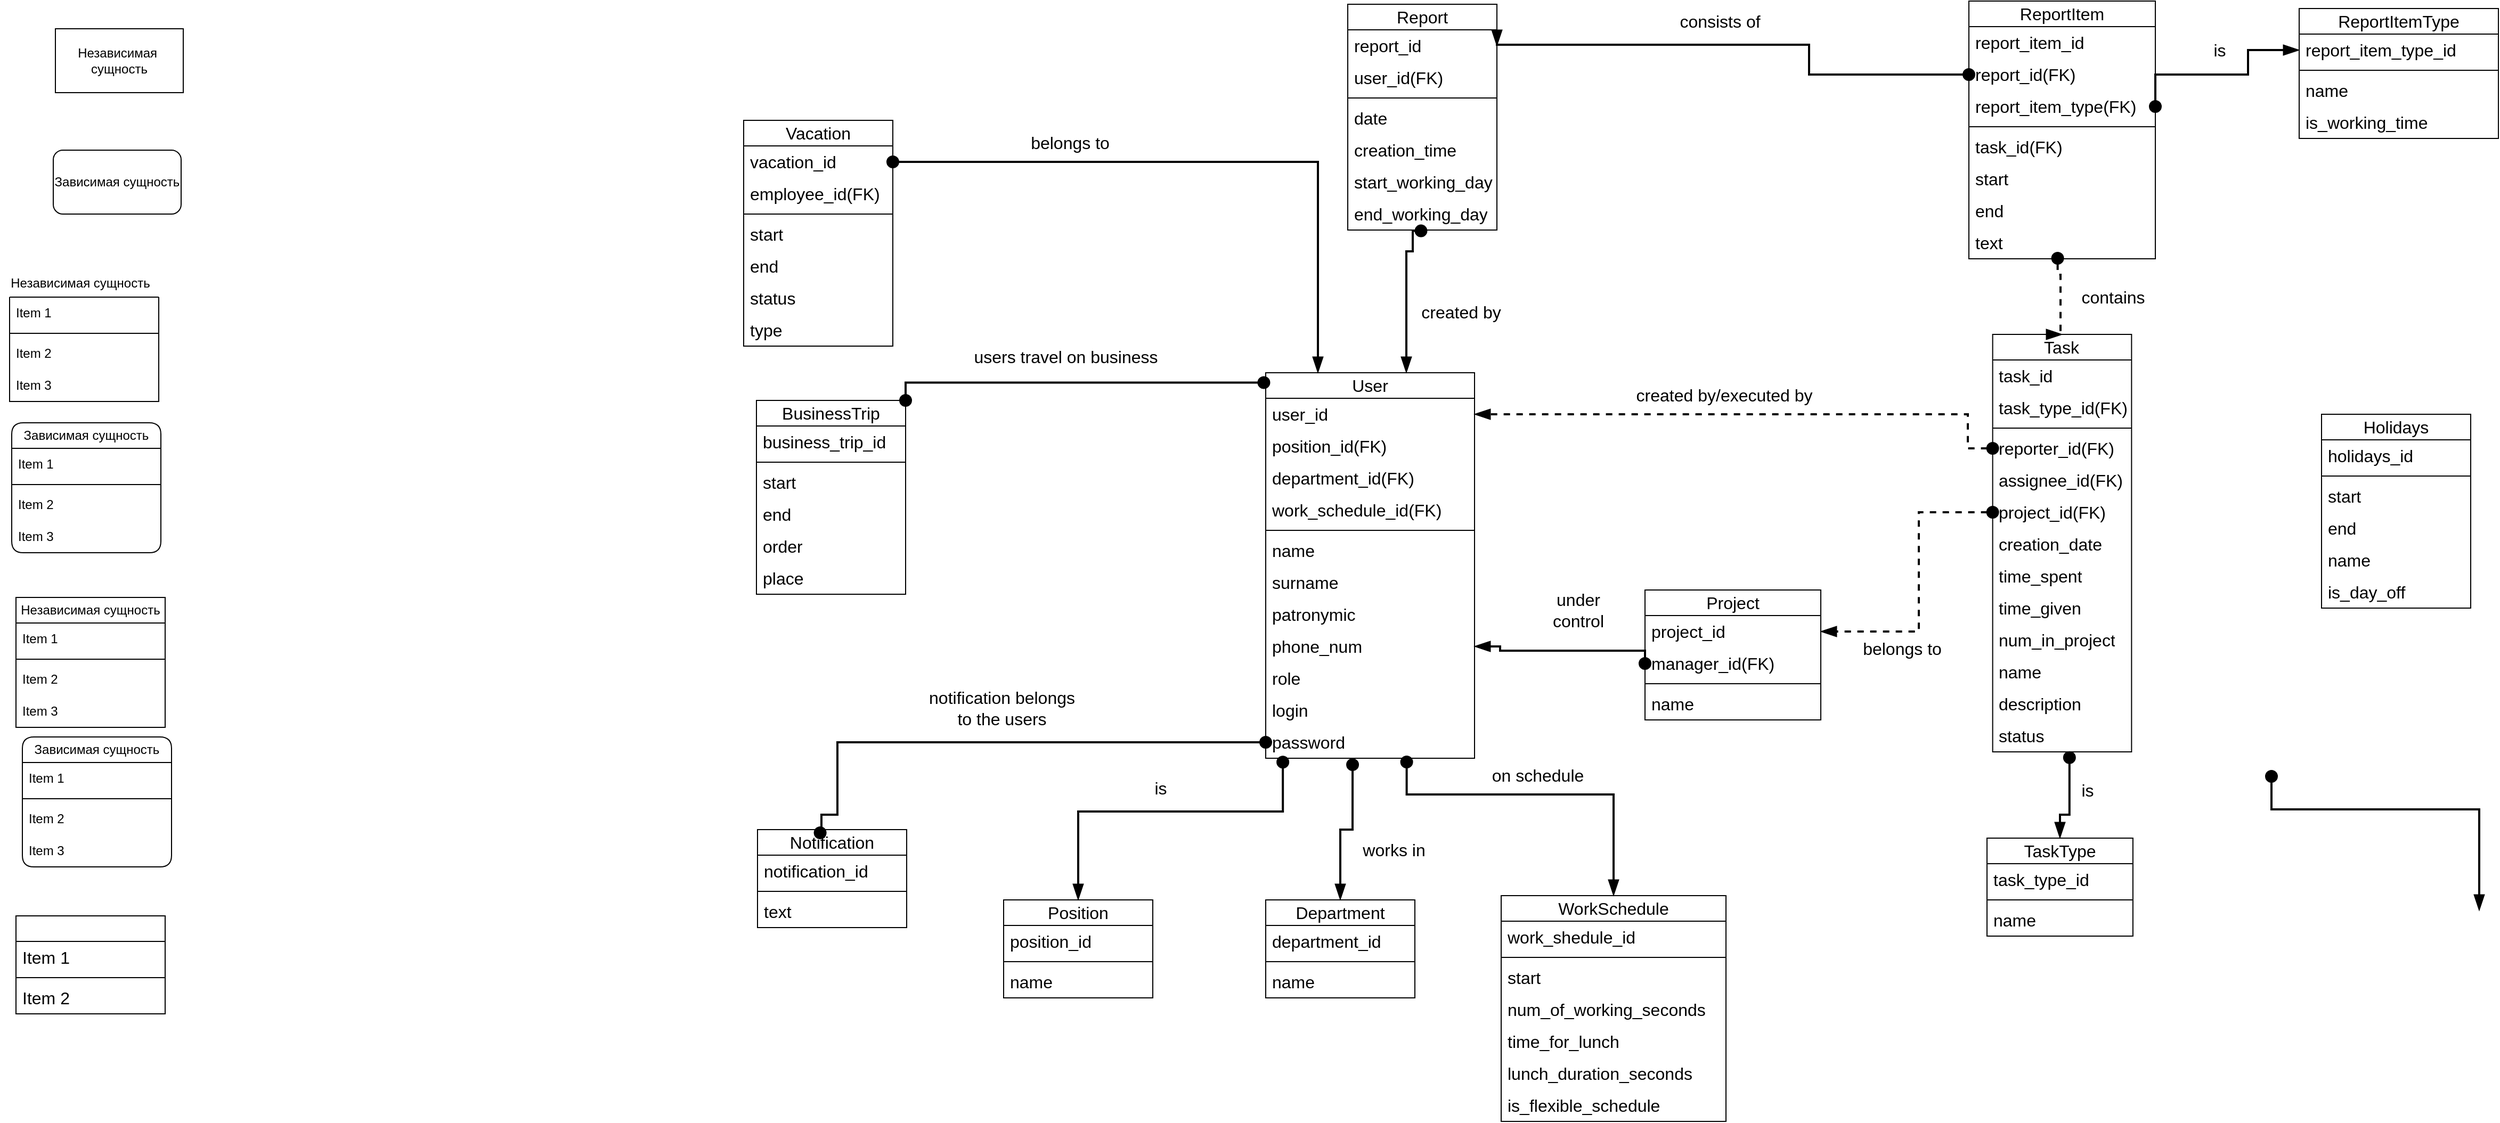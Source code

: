 <mxfile version="22.0.4" type="device">
  <diagram id="C5RBs43oDa-KdzZeNtuy" name="Page-1">
    <mxGraphModel dx="2849" dy="1060" grid="0" gridSize="10" guides="1" tooltips="1" connect="1" arrows="1" fold="1" page="1" pageScale="1" pageWidth="827" pageHeight="1169" math="0" shadow="0">
      <root>
        <mxCell id="WIyWlLk6GJQsqaUBKTNV-0" />
        <mxCell id="WIyWlLk6GJQsqaUBKTNV-1" parent="WIyWlLk6GJQsqaUBKTNV-0" />
        <mxCell id="cfhBdmf0QNQa2BFEC72Y-0" value="Независимая&amp;nbsp;&lt;br&gt;сущность" style="rounded=0;whiteSpace=wrap;html=1;" vertex="1" parent="WIyWlLk6GJQsqaUBKTNV-1">
          <mxGeometry x="-655" y="41" width="120" height="60" as="geometry" />
        </mxCell>
        <mxCell id="cfhBdmf0QNQa2BFEC72Y-1" value="Зависимая сущность" style="rounded=1;whiteSpace=wrap;html=1;" vertex="1" parent="WIyWlLk6GJQsqaUBKTNV-1">
          <mxGeometry x="-657" y="155" width="120" height="60" as="geometry" />
        </mxCell>
        <mxCell id="cfhBdmf0QNQa2BFEC72Y-22" value="Независимая сущность" style="swimlane;fontStyle=0;childLayout=stackLayout;horizontal=1;startSize=24;horizontalStack=0;resizeParent=1;resizeParentMax=0;resizeLast=0;collapsible=1;marginBottom=0;whiteSpace=wrap;html=1;aspect=fixed;swimlaneBody=1;swimlaneHead=1;rounded=0;" vertex="1" parent="WIyWlLk6GJQsqaUBKTNV-1">
          <mxGeometry x="-692" y="575" width="140" height="122" as="geometry" />
        </mxCell>
        <mxCell id="cfhBdmf0QNQa2BFEC72Y-23" value="Item 1" style="text;strokeColor=none;fillColor=none;align=left;verticalAlign=middle;spacingLeft=4;spacingRight=4;overflow=hidden;points=[[0,0.5],[1,0.5]];portConstraint=eastwest;rotatable=1;whiteSpace=wrap;html=1;movable=1;resizable=1;deletable=1;editable=1;locked=0;connectable=1;" vertex="1" parent="cfhBdmf0QNQa2BFEC72Y-22">
          <mxGeometry y="24" width="140" height="30" as="geometry" />
        </mxCell>
        <mxCell id="cfhBdmf0QNQa2BFEC72Y-38" value="" style="line;strokeWidth=1;fillColor=none;align=left;verticalAlign=middle;spacingTop=-1;spacingLeft=3;spacingRight=3;rotatable=0;labelPosition=right;points=[];portConstraint=eastwest;strokeColor=inherit;fontFamily=Helvetica;fontSize=12;fontColor=default;startSize=20;html=1;" vertex="1" parent="cfhBdmf0QNQa2BFEC72Y-22">
          <mxGeometry y="54" width="140" height="8" as="geometry" />
        </mxCell>
        <mxCell id="cfhBdmf0QNQa2BFEC72Y-24" value="Item 2" style="text;strokeColor=none;fillColor=none;align=left;verticalAlign=middle;spacingLeft=4;spacingRight=4;overflow=hidden;points=[[0,0.5],[1,0.5]];portConstraint=eastwest;rotatable=0;whiteSpace=wrap;html=1;" vertex="1" parent="cfhBdmf0QNQa2BFEC72Y-22">
          <mxGeometry y="62" width="140" height="30" as="geometry" />
        </mxCell>
        <mxCell id="cfhBdmf0QNQa2BFEC72Y-25" value="Item 3" style="text;strokeColor=none;fillColor=none;align=left;verticalAlign=middle;spacingLeft=4;spacingRight=4;overflow=hidden;points=[[0,0.5],[1,0.5]];portConstraint=eastwest;rotatable=0;whiteSpace=wrap;html=1;" vertex="1" parent="cfhBdmf0QNQa2BFEC72Y-22">
          <mxGeometry y="92" width="140" height="30" as="geometry" />
        </mxCell>
        <mxCell id="cfhBdmf0QNQa2BFEC72Y-40" value="Зависимая сущность" style="swimlane;fontStyle=0;childLayout=stackLayout;horizontal=1;startSize=24;horizontalStack=0;resizeParent=1;resizeParentMax=0;resizeLast=0;collapsible=1;marginBottom=0;whiteSpace=wrap;html=1;aspect=fixed;swimlaneBody=1;swimlaneHead=1;rounded=1;" vertex="1" parent="WIyWlLk6GJQsqaUBKTNV-1">
          <mxGeometry x="-686" y="706" width="140" height="122" as="geometry" />
        </mxCell>
        <mxCell id="cfhBdmf0QNQa2BFEC72Y-41" value="Item 1" style="text;strokeColor=none;fillColor=none;align=left;verticalAlign=middle;spacingLeft=4;spacingRight=4;overflow=hidden;points=[[0,0.5],[1,0.5]];portConstraint=eastwest;rotatable=1;whiteSpace=wrap;html=1;movable=1;resizable=1;deletable=1;editable=1;locked=0;connectable=1;" vertex="1" parent="cfhBdmf0QNQa2BFEC72Y-40">
          <mxGeometry y="24" width="140" height="30" as="geometry" />
        </mxCell>
        <mxCell id="cfhBdmf0QNQa2BFEC72Y-42" value="" style="line;strokeWidth=1;fillColor=none;align=left;verticalAlign=middle;spacingTop=-1;spacingLeft=3;spacingRight=3;rotatable=0;labelPosition=right;points=[];portConstraint=eastwest;strokeColor=inherit;fontFamily=Helvetica;fontSize=12;fontColor=default;startSize=20;html=1;" vertex="1" parent="cfhBdmf0QNQa2BFEC72Y-40">
          <mxGeometry y="54" width="140" height="8" as="geometry" />
        </mxCell>
        <mxCell id="cfhBdmf0QNQa2BFEC72Y-43" value="Item 2" style="text;strokeColor=none;fillColor=none;align=left;verticalAlign=middle;spacingLeft=4;spacingRight=4;overflow=hidden;points=[[0,0.5],[1,0.5]];portConstraint=eastwest;rotatable=0;whiteSpace=wrap;html=1;" vertex="1" parent="cfhBdmf0QNQa2BFEC72Y-40">
          <mxGeometry y="62" width="140" height="30" as="geometry" />
        </mxCell>
        <mxCell id="cfhBdmf0QNQa2BFEC72Y-44" value="Item 3" style="text;strokeColor=none;fillColor=none;align=left;verticalAlign=middle;spacingLeft=4;spacingRight=4;overflow=hidden;points=[[0,0.5],[1,0.5]];portConstraint=eastwest;rotatable=0;whiteSpace=wrap;html=1;" vertex="1" parent="cfhBdmf0QNQa2BFEC72Y-40">
          <mxGeometry y="92" width="140" height="30" as="geometry" />
        </mxCell>
        <mxCell id="cfhBdmf0QNQa2BFEC72Y-45" value="Task" style="swimlane;fontStyle=0;childLayout=stackLayout;horizontal=1;startSize=24;horizontalStack=0;resizeParent=1;resizeParentMax=0;resizeLast=0;collapsible=1;marginBottom=0;whiteSpace=wrap;html=1;aspect=fixed;swimlaneBody=1;swimlaneHead=1;rounded=0;fontSize=16;" vertex="1" parent="WIyWlLk6GJQsqaUBKTNV-1">
          <mxGeometry x="1163.32" y="328" width="130.36" height="392" as="geometry" />
        </mxCell>
        <mxCell id="cfhBdmf0QNQa2BFEC72Y-46" value="&lt;font style=&quot;font-size: 16px;&quot;&gt;task_id&lt;/font&gt;" style="text;strokeColor=none;fillColor=none;align=left;verticalAlign=middle;spacingLeft=4;spacingRight=4;overflow=hidden;points=[[0,0.5],[1,0.5]];portConstraint=eastwest;rotatable=1;whiteSpace=wrap;html=1;movable=1;resizable=1;deletable=1;editable=1;locked=0;connectable=1;fontSize=16;" vertex="1" parent="cfhBdmf0QNQa2BFEC72Y-45">
          <mxGeometry y="24" width="130.36" height="30" as="geometry" />
        </mxCell>
        <mxCell id="cfhBdmf0QNQa2BFEC72Y-68" value="task_type_id(FK)" style="text;strokeColor=none;fillColor=none;align=left;verticalAlign=middle;spacingLeft=4;spacingRight=4;overflow=hidden;points=[[0,0.5],[1,0.5]];portConstraint=eastwest;rotatable=0;whiteSpace=wrap;html=1;fontSize=16;" vertex="1" parent="cfhBdmf0QNQa2BFEC72Y-45">
          <mxGeometry y="54" width="130.36" height="30" as="geometry" />
        </mxCell>
        <mxCell id="cfhBdmf0QNQa2BFEC72Y-47" value="" style="line;strokeWidth=1;fillColor=none;align=left;verticalAlign=middle;spacingTop=-1;spacingLeft=3;spacingRight=3;rotatable=0;labelPosition=right;points=[];portConstraint=eastwest;strokeColor=inherit;fontFamily=Helvetica;fontSize=16;fontColor=default;startSize=20;html=1;" vertex="1" parent="cfhBdmf0QNQa2BFEC72Y-45">
          <mxGeometry y="84" width="130.36" height="8" as="geometry" />
        </mxCell>
        <mxCell id="cfhBdmf0QNQa2BFEC72Y-49" value="reporter_id(FK)" style="text;strokeColor=none;fillColor=none;align=left;verticalAlign=middle;spacingLeft=4;spacingRight=4;overflow=hidden;points=[[0,0.5],[1,0.5]];portConstraint=eastwest;rotatable=0;whiteSpace=wrap;html=1;fontSize=16;" vertex="1" parent="cfhBdmf0QNQa2BFEC72Y-45">
          <mxGeometry y="92" width="130.36" height="30" as="geometry" />
        </mxCell>
        <mxCell id="cfhBdmf0QNQa2BFEC72Y-69" value="assignee_id(FK)&lt;span style=&quot;white-space: pre;&quot;&gt;&#x9;&lt;/span&gt;" style="text;strokeColor=none;fillColor=none;align=left;verticalAlign=middle;spacingLeft=4;spacingRight=4;overflow=hidden;points=[[0,0.5],[1,0.5]];portConstraint=eastwest;rotatable=0;whiteSpace=wrap;html=1;fontSize=16;" vertex="1" parent="cfhBdmf0QNQa2BFEC72Y-45">
          <mxGeometry y="122" width="130.36" height="30" as="geometry" />
        </mxCell>
        <mxCell id="cfhBdmf0QNQa2BFEC72Y-48" value="project_id(FK)" style="text;strokeColor=none;fillColor=none;align=left;verticalAlign=middle;spacingLeft=4;spacingRight=4;overflow=hidden;points=[[0,0.5],[1,0.5]];portConstraint=eastwest;rotatable=0;whiteSpace=wrap;html=1;fontSize=16;" vertex="1" parent="cfhBdmf0QNQa2BFEC72Y-45">
          <mxGeometry y="152" width="130.36" height="30" as="geometry" />
        </mxCell>
        <mxCell id="cfhBdmf0QNQa2BFEC72Y-67" value="creation_date" style="text;strokeColor=none;fillColor=none;align=left;verticalAlign=middle;spacingLeft=4;spacingRight=4;overflow=hidden;points=[[0,0.5],[1,0.5]];portConstraint=eastwest;rotatable=0;whiteSpace=wrap;html=1;fontSize=16;" vertex="1" parent="cfhBdmf0QNQa2BFEC72Y-45">
          <mxGeometry y="182" width="130.36" height="30" as="geometry" />
        </mxCell>
        <mxCell id="cfhBdmf0QNQa2BFEC72Y-66" value="time_spent" style="text;strokeColor=none;fillColor=none;align=left;verticalAlign=middle;spacingLeft=4;spacingRight=4;overflow=hidden;points=[[0,0.5],[1,0.5]];portConstraint=eastwest;rotatable=0;whiteSpace=wrap;html=1;fontSize=16;" vertex="1" parent="cfhBdmf0QNQa2BFEC72Y-45">
          <mxGeometry y="212" width="130.36" height="30" as="geometry" />
        </mxCell>
        <mxCell id="cfhBdmf0QNQa2BFEC72Y-65" value="time_given" style="text;strokeColor=none;fillColor=none;align=left;verticalAlign=middle;spacingLeft=4;spacingRight=4;overflow=hidden;points=[[0,0.5],[1,0.5]];portConstraint=eastwest;rotatable=0;whiteSpace=wrap;html=1;fontSize=16;" vertex="1" parent="cfhBdmf0QNQa2BFEC72Y-45">
          <mxGeometry y="242" width="130.36" height="30" as="geometry" />
        </mxCell>
        <mxCell id="cfhBdmf0QNQa2BFEC72Y-64" value="num_in_project" style="text;strokeColor=none;fillColor=none;align=left;verticalAlign=middle;spacingLeft=4;spacingRight=4;overflow=hidden;points=[[0,0.5],[1,0.5]];portConstraint=eastwest;rotatable=0;whiteSpace=wrap;html=1;fontSize=16;" vertex="1" parent="cfhBdmf0QNQa2BFEC72Y-45">
          <mxGeometry y="272" width="130.36" height="30" as="geometry" />
        </mxCell>
        <mxCell id="cfhBdmf0QNQa2BFEC72Y-63" value="name" style="text;strokeColor=none;fillColor=none;align=left;verticalAlign=middle;spacingLeft=4;spacingRight=4;overflow=hidden;points=[[0,0.5],[1,0.5]];portConstraint=eastwest;rotatable=0;whiteSpace=wrap;html=1;fontSize=16;" vertex="1" parent="cfhBdmf0QNQa2BFEC72Y-45">
          <mxGeometry y="302" width="130.36" height="30" as="geometry" />
        </mxCell>
        <mxCell id="cfhBdmf0QNQa2BFEC72Y-62" value="description" style="text;strokeColor=none;fillColor=none;align=left;verticalAlign=middle;spacingLeft=4;spacingRight=4;overflow=hidden;points=[[0,0.5],[1,0.5]];portConstraint=eastwest;rotatable=0;whiteSpace=wrap;html=1;fontSize=16;" vertex="1" parent="cfhBdmf0QNQa2BFEC72Y-45">
          <mxGeometry y="332" width="130.36" height="30" as="geometry" />
        </mxCell>
        <mxCell id="cfhBdmf0QNQa2BFEC72Y-61" value="status" style="text;strokeColor=none;fillColor=none;align=left;verticalAlign=middle;spacingLeft=4;spacingRight=4;overflow=hidden;points=[[0,0.5],[1,0.5]];portConstraint=eastwest;rotatable=0;whiteSpace=wrap;html=1;fontSize=16;" vertex="1" parent="cfhBdmf0QNQa2BFEC72Y-45">
          <mxGeometry y="362" width="130.36" height="30" as="geometry" />
        </mxCell>
        <mxCell id="cfhBdmf0QNQa2BFEC72Y-50" value="" style="swimlane;fontStyle=0;childLayout=stackLayout;horizontal=1;startSize=0;horizontalStack=0;resizeParent=1;resizeParentMax=0;resizeLast=0;collapsible=1;marginBottom=0;whiteSpace=wrap;html=1;aspect=fixed;swimlaneBody=1;swimlaneHead=1;rounded=0;" vertex="1" parent="WIyWlLk6GJQsqaUBKTNV-1">
          <mxGeometry x="-698" y="293" width="140" height="98" as="geometry" />
        </mxCell>
        <mxCell id="cfhBdmf0QNQa2BFEC72Y-51" value="Item 1" style="text;strokeColor=none;fillColor=none;align=left;verticalAlign=middle;spacingLeft=4;spacingRight=4;overflow=hidden;points=[[0,0.5],[1,0.5]];portConstraint=eastwest;rotatable=1;whiteSpace=wrap;html=1;movable=1;resizable=1;deletable=1;editable=1;locked=0;connectable=1;" vertex="1" parent="cfhBdmf0QNQa2BFEC72Y-50">
          <mxGeometry width="140" height="30" as="geometry" />
        </mxCell>
        <mxCell id="cfhBdmf0QNQa2BFEC72Y-52" value="" style="line;strokeWidth=1;fillColor=none;align=left;verticalAlign=middle;spacingTop=-1;spacingLeft=3;spacingRight=3;rotatable=0;labelPosition=right;points=[];portConstraint=eastwest;strokeColor=inherit;fontFamily=Helvetica;fontSize=12;fontColor=default;startSize=20;html=1;" vertex="1" parent="cfhBdmf0QNQa2BFEC72Y-50">
          <mxGeometry y="30" width="140" height="8" as="geometry" />
        </mxCell>
        <mxCell id="cfhBdmf0QNQa2BFEC72Y-53" value="Item 2" style="text;strokeColor=none;fillColor=none;align=left;verticalAlign=middle;spacingLeft=4;spacingRight=4;overflow=hidden;points=[[0,0.5],[1,0.5]];portConstraint=eastwest;rotatable=0;whiteSpace=wrap;html=1;" vertex="1" parent="cfhBdmf0QNQa2BFEC72Y-50">
          <mxGeometry y="38" width="140" height="30" as="geometry" />
        </mxCell>
        <mxCell id="cfhBdmf0QNQa2BFEC72Y-54" value="Item 3" style="text;strokeColor=none;fillColor=none;align=left;verticalAlign=middle;spacingLeft=4;spacingRight=4;overflow=hidden;points=[[0,0.5],[1,0.5]];portConstraint=eastwest;rotatable=0;whiteSpace=wrap;html=1;" vertex="1" parent="cfhBdmf0QNQa2BFEC72Y-50">
          <mxGeometry y="68" width="140" height="30" as="geometry" />
        </mxCell>
        <mxCell id="cfhBdmf0QNQa2BFEC72Y-55" value="Зависимая сущность" style="swimlane;fontStyle=0;childLayout=stackLayout;horizontal=1;startSize=24;horizontalStack=0;resizeParent=1;resizeParentMax=0;resizeLast=0;collapsible=1;marginBottom=0;whiteSpace=wrap;html=1;aspect=fixed;swimlaneBody=1;swimlaneHead=1;rounded=1;" vertex="1" parent="WIyWlLk6GJQsqaUBKTNV-1">
          <mxGeometry x="-696" y="411" width="140" height="122" as="geometry" />
        </mxCell>
        <mxCell id="cfhBdmf0QNQa2BFEC72Y-56" value="Item 1" style="text;strokeColor=none;fillColor=none;align=left;verticalAlign=middle;spacingLeft=4;spacingRight=4;overflow=hidden;points=[[0,0.5],[1,0.5]];portConstraint=eastwest;rotatable=1;whiteSpace=wrap;html=1;movable=1;resizable=1;deletable=1;editable=1;locked=0;connectable=1;" vertex="1" parent="cfhBdmf0QNQa2BFEC72Y-55">
          <mxGeometry y="24" width="140" height="30" as="geometry" />
        </mxCell>
        <mxCell id="cfhBdmf0QNQa2BFEC72Y-57" value="" style="line;strokeWidth=1;fillColor=none;align=left;verticalAlign=middle;spacingTop=-1;spacingLeft=3;spacingRight=3;rotatable=0;labelPosition=right;points=[];portConstraint=eastwest;strokeColor=inherit;fontFamily=Helvetica;fontSize=12;fontColor=default;startSize=20;html=1;" vertex="1" parent="cfhBdmf0QNQa2BFEC72Y-55">
          <mxGeometry y="54" width="140" height="8" as="geometry" />
        </mxCell>
        <mxCell id="cfhBdmf0QNQa2BFEC72Y-58" value="Item 2" style="text;strokeColor=none;fillColor=none;align=left;verticalAlign=middle;spacingLeft=4;spacingRight=4;overflow=hidden;points=[[0,0.5],[1,0.5]];portConstraint=eastwest;rotatable=0;whiteSpace=wrap;html=1;" vertex="1" parent="cfhBdmf0QNQa2BFEC72Y-55">
          <mxGeometry y="62" width="140" height="30" as="geometry" />
        </mxCell>
        <mxCell id="cfhBdmf0QNQa2BFEC72Y-59" value="Item 3" style="text;strokeColor=none;fillColor=none;align=left;verticalAlign=middle;spacingLeft=4;spacingRight=4;overflow=hidden;points=[[0,0.5],[1,0.5]];portConstraint=eastwest;rotatable=0;whiteSpace=wrap;html=1;" vertex="1" parent="cfhBdmf0QNQa2BFEC72Y-55">
          <mxGeometry y="92" width="140" height="30" as="geometry" />
        </mxCell>
        <mxCell id="cfhBdmf0QNQa2BFEC72Y-60" value="Независимая сущность" style="text;html=1;align=center;verticalAlign=middle;resizable=0;points=[];autosize=1;strokeColor=none;fillColor=none;fontSize=12;fontFamily=Helvetica;fontColor=default;" vertex="1" parent="WIyWlLk6GJQsqaUBKTNV-1">
          <mxGeometry x="-707" y="267" width="149" height="26" as="geometry" />
        </mxCell>
        <mxCell id="cfhBdmf0QNQa2BFEC72Y-70" value="Holidays" style="swimlane;fontStyle=0;childLayout=stackLayout;horizontal=1;startSize=24;horizontalStack=0;resizeParent=1;resizeParentMax=0;resizeLast=0;collapsible=1;marginBottom=0;whiteSpace=wrap;html=1;aspect=fixed;swimlaneBody=1;swimlaneHead=1;rounded=0;fontSize=16;" vertex="1" parent="WIyWlLk6GJQsqaUBKTNV-1">
          <mxGeometry x="1472" y="403" width="140" height="182" as="geometry" />
        </mxCell>
        <mxCell id="cfhBdmf0QNQa2BFEC72Y-71" value="holidays_id" style="text;strokeColor=none;fillColor=none;align=left;verticalAlign=middle;spacingLeft=4;spacingRight=4;overflow=hidden;points=[[0,0.5],[1,0.5]];portConstraint=eastwest;rotatable=1;whiteSpace=wrap;html=1;movable=1;resizable=1;deletable=1;editable=1;locked=0;connectable=1;fontSize=16;" vertex="1" parent="cfhBdmf0QNQa2BFEC72Y-70">
          <mxGeometry y="24" width="140" height="30" as="geometry" />
        </mxCell>
        <mxCell id="cfhBdmf0QNQa2BFEC72Y-72" value="" style="line;strokeWidth=1;fillColor=none;align=left;verticalAlign=middle;spacingTop=-1;spacingLeft=3;spacingRight=3;rotatable=0;labelPosition=right;points=[];portConstraint=eastwest;strokeColor=inherit;fontFamily=Helvetica;fontSize=16;fontColor=default;startSize=20;html=1;" vertex="1" parent="cfhBdmf0QNQa2BFEC72Y-70">
          <mxGeometry y="54" width="140" height="8" as="geometry" />
        </mxCell>
        <mxCell id="cfhBdmf0QNQa2BFEC72Y-73" value="start" style="text;strokeColor=none;fillColor=none;align=left;verticalAlign=middle;spacingLeft=4;spacingRight=4;overflow=hidden;points=[[0,0.5],[1,0.5]];portConstraint=eastwest;rotatable=0;whiteSpace=wrap;html=1;fontSize=16;" vertex="1" parent="cfhBdmf0QNQa2BFEC72Y-70">
          <mxGeometry y="62" width="140" height="30" as="geometry" />
        </mxCell>
        <mxCell id="cfhBdmf0QNQa2BFEC72Y-74" value="end" style="text;strokeColor=none;fillColor=none;align=left;verticalAlign=middle;spacingLeft=4;spacingRight=4;overflow=hidden;points=[[0,0.5],[1,0.5]];portConstraint=eastwest;rotatable=0;whiteSpace=wrap;html=1;fontSize=16;" vertex="1" parent="cfhBdmf0QNQa2BFEC72Y-70">
          <mxGeometry y="92" width="140" height="30" as="geometry" />
        </mxCell>
        <mxCell id="cfhBdmf0QNQa2BFEC72Y-76" value="name" style="text;strokeColor=none;fillColor=none;align=left;verticalAlign=middle;spacingLeft=4;spacingRight=4;overflow=hidden;points=[[0,0.5],[1,0.5]];portConstraint=eastwest;rotatable=0;whiteSpace=wrap;html=1;fontSize=16;" vertex="1" parent="cfhBdmf0QNQa2BFEC72Y-70">
          <mxGeometry y="122" width="140" height="30" as="geometry" />
        </mxCell>
        <mxCell id="cfhBdmf0QNQa2BFEC72Y-75" value="is_day_off" style="text;strokeColor=none;fillColor=none;align=left;verticalAlign=middle;spacingLeft=4;spacingRight=4;overflow=hidden;points=[[0,0.5],[1,0.5]];portConstraint=eastwest;rotatable=0;whiteSpace=wrap;html=1;fontSize=16;" vertex="1" parent="cfhBdmf0QNQa2BFEC72Y-70">
          <mxGeometry y="152" width="140" height="30" as="geometry" />
        </mxCell>
        <mxCell id="cfhBdmf0QNQa2BFEC72Y-77" value="User" style="swimlane;fontStyle=0;childLayout=stackLayout;horizontal=1;startSize=24;horizontalStack=0;resizeParent=1;resizeParentMax=0;resizeLast=0;collapsible=1;marginBottom=0;whiteSpace=wrap;html=1;aspect=fixed;swimlaneBody=1;swimlaneHead=1;rounded=0;fontSize=16;" vertex="1" parent="WIyWlLk6GJQsqaUBKTNV-1">
          <mxGeometry x="481" y="364" width="196" height="362" as="geometry" />
        </mxCell>
        <mxCell id="cfhBdmf0QNQa2BFEC72Y-78" value="user_id" style="text;strokeColor=none;fillColor=none;align=left;verticalAlign=middle;spacingLeft=4;spacingRight=4;overflow=hidden;points=[[0,0.5],[1,0.5]];portConstraint=eastwest;rotatable=1;whiteSpace=wrap;html=1;movable=1;resizable=1;deletable=1;editable=1;locked=0;connectable=1;fontSize=16;" vertex="1" parent="cfhBdmf0QNQa2BFEC72Y-77">
          <mxGeometry y="24" width="196" height="30" as="geometry" />
        </mxCell>
        <mxCell id="cfhBdmf0QNQa2BFEC72Y-80" value="position_id(FK)" style="text;strokeColor=none;fillColor=none;align=left;verticalAlign=middle;spacingLeft=4;spacingRight=4;overflow=hidden;points=[[0,0.5],[1,0.5]];portConstraint=eastwest;rotatable=0;whiteSpace=wrap;html=1;fontSize=16;" vertex="1" parent="cfhBdmf0QNQa2BFEC72Y-77">
          <mxGeometry y="54" width="196" height="30" as="geometry" />
        </mxCell>
        <mxCell id="cfhBdmf0QNQa2BFEC72Y-94" value="department_id(FK)" style="text;strokeColor=none;fillColor=none;align=left;verticalAlign=middle;spacingLeft=4;spacingRight=4;overflow=hidden;points=[[0,0.5],[1,0.5]];portConstraint=eastwest;rotatable=0;whiteSpace=wrap;html=1;fontSize=16;" vertex="1" parent="cfhBdmf0QNQa2BFEC72Y-77">
          <mxGeometry y="84" width="196" height="30" as="geometry" />
        </mxCell>
        <mxCell id="cfhBdmf0QNQa2BFEC72Y-93" value="work_schedule_id(FK)" style="text;strokeColor=none;fillColor=none;align=left;verticalAlign=middle;spacingLeft=4;spacingRight=4;overflow=hidden;points=[[0,0.5],[1,0.5]];portConstraint=eastwest;rotatable=0;whiteSpace=wrap;html=1;fontSize=16;" vertex="1" parent="cfhBdmf0QNQa2BFEC72Y-77">
          <mxGeometry y="114" width="196" height="30" as="geometry" />
        </mxCell>
        <mxCell id="cfhBdmf0QNQa2BFEC72Y-79" value="" style="line;strokeWidth=1;fillColor=none;align=left;verticalAlign=middle;spacingTop=-1;spacingLeft=3;spacingRight=3;rotatable=0;labelPosition=right;points=[];portConstraint=eastwest;strokeColor=inherit;fontFamily=Helvetica;fontSize=16;fontColor=default;startSize=20;html=1;" vertex="1" parent="cfhBdmf0QNQa2BFEC72Y-77">
          <mxGeometry y="144" width="196" height="8" as="geometry" />
        </mxCell>
        <mxCell id="cfhBdmf0QNQa2BFEC72Y-92" value="name" style="text;strokeColor=none;fillColor=none;align=left;verticalAlign=middle;spacingLeft=4;spacingRight=4;overflow=hidden;points=[[0,0.5],[1,0.5]];portConstraint=eastwest;rotatable=0;whiteSpace=wrap;html=1;fontSize=16;" vertex="1" parent="cfhBdmf0QNQa2BFEC72Y-77">
          <mxGeometry y="152" width="196" height="30" as="geometry" />
        </mxCell>
        <mxCell id="cfhBdmf0QNQa2BFEC72Y-91" value="surname" style="text;strokeColor=none;fillColor=none;align=left;verticalAlign=middle;spacingLeft=4;spacingRight=4;overflow=hidden;points=[[0,0.5],[1,0.5]];portConstraint=eastwest;rotatable=0;whiteSpace=wrap;html=1;fontSize=16;" vertex="1" parent="cfhBdmf0QNQa2BFEC72Y-77">
          <mxGeometry y="182" width="196" height="30" as="geometry" />
        </mxCell>
        <mxCell id="cfhBdmf0QNQa2BFEC72Y-90" value="patronymic" style="text;strokeColor=none;fillColor=none;align=left;verticalAlign=middle;spacingLeft=4;spacingRight=4;overflow=hidden;points=[[0,0.5],[1,0.5]];portConstraint=eastwest;rotatable=0;whiteSpace=wrap;html=1;fontSize=16;" vertex="1" parent="cfhBdmf0QNQa2BFEC72Y-77">
          <mxGeometry y="212" width="196" height="30" as="geometry" />
        </mxCell>
        <mxCell id="cfhBdmf0QNQa2BFEC72Y-89" value="phone_num" style="text;strokeColor=none;fillColor=none;align=left;verticalAlign=middle;spacingLeft=4;spacingRight=4;overflow=hidden;points=[[0,0.5],[1,0.5]];portConstraint=eastwest;rotatable=0;whiteSpace=wrap;html=1;fontSize=16;" vertex="1" parent="cfhBdmf0QNQa2BFEC72Y-77">
          <mxGeometry y="242" width="196" height="30" as="geometry" />
        </mxCell>
        <mxCell id="cfhBdmf0QNQa2BFEC72Y-88" value="role" style="text;strokeColor=none;fillColor=none;align=left;verticalAlign=middle;spacingLeft=4;spacingRight=4;overflow=hidden;points=[[0,0.5],[1,0.5]];portConstraint=eastwest;rotatable=0;whiteSpace=wrap;html=1;fontSize=16;" vertex="1" parent="cfhBdmf0QNQa2BFEC72Y-77">
          <mxGeometry y="272" width="196" height="30" as="geometry" />
        </mxCell>
        <mxCell id="cfhBdmf0QNQa2BFEC72Y-87" value="login" style="text;strokeColor=none;fillColor=none;align=left;verticalAlign=middle;spacingLeft=4;spacingRight=4;overflow=hidden;points=[[0,0.5],[1,0.5]];portConstraint=eastwest;rotatable=0;whiteSpace=wrap;html=1;fontSize=16;" vertex="1" parent="cfhBdmf0QNQa2BFEC72Y-77">
          <mxGeometry y="302" width="196" height="30" as="geometry" />
        </mxCell>
        <mxCell id="cfhBdmf0QNQa2BFEC72Y-86" value="password" style="text;strokeColor=none;fillColor=none;align=left;verticalAlign=middle;spacingLeft=4;spacingRight=4;overflow=hidden;points=[[0,0.5],[1,0.5]];portConstraint=eastwest;rotatable=0;whiteSpace=wrap;html=1;fontSize=16;" vertex="1" parent="cfhBdmf0QNQa2BFEC72Y-77">
          <mxGeometry y="332" width="196" height="30" as="geometry" />
        </mxCell>
        <mxCell id="cfhBdmf0QNQa2BFEC72Y-82" value="" style="swimlane;fontStyle=0;childLayout=stackLayout;horizontal=1;startSize=24;horizontalStack=0;resizeParent=1;resizeParentMax=0;resizeLast=0;collapsible=1;marginBottom=0;whiteSpace=wrap;html=1;aspect=fixed;swimlaneBody=1;swimlaneHead=1;rounded=0;fontSize=16;" vertex="1" parent="WIyWlLk6GJQsqaUBKTNV-1">
          <mxGeometry x="-692" y="874" width="140" height="92" as="geometry" />
        </mxCell>
        <mxCell id="cfhBdmf0QNQa2BFEC72Y-83" value="Item 1" style="text;strokeColor=none;fillColor=none;align=left;verticalAlign=middle;spacingLeft=4;spacingRight=4;overflow=hidden;points=[[0,0.5],[1,0.5]];portConstraint=eastwest;rotatable=1;whiteSpace=wrap;html=1;movable=1;resizable=1;deletable=1;editable=1;locked=0;connectable=1;fontSize=16;" vertex="1" parent="cfhBdmf0QNQa2BFEC72Y-82">
          <mxGeometry y="24" width="140" height="30" as="geometry" />
        </mxCell>
        <mxCell id="cfhBdmf0QNQa2BFEC72Y-84" value="" style="line;strokeWidth=1;fillColor=none;align=left;verticalAlign=middle;spacingTop=-1;spacingLeft=3;spacingRight=3;rotatable=0;labelPosition=right;points=[];portConstraint=eastwest;strokeColor=inherit;fontFamily=Helvetica;fontSize=16;fontColor=default;startSize=20;html=1;" vertex="1" parent="cfhBdmf0QNQa2BFEC72Y-82">
          <mxGeometry y="54" width="140" height="8" as="geometry" />
        </mxCell>
        <mxCell id="cfhBdmf0QNQa2BFEC72Y-85" value="Item 2" style="text;strokeColor=none;fillColor=none;align=left;verticalAlign=middle;spacingLeft=4;spacingRight=4;overflow=hidden;points=[[0,0.5],[1,0.5]];portConstraint=eastwest;rotatable=0;whiteSpace=wrap;html=1;fontSize=16;" vertex="1" parent="cfhBdmf0QNQa2BFEC72Y-82">
          <mxGeometry y="62" width="140" height="30" as="geometry" />
        </mxCell>
        <mxCell id="cfhBdmf0QNQa2BFEC72Y-101" value="TaskType" style="swimlane;fontStyle=0;childLayout=stackLayout;horizontal=1;startSize=24;horizontalStack=0;resizeParent=1;resizeParentMax=0;resizeLast=0;collapsible=1;marginBottom=0;whiteSpace=wrap;html=1;aspect=fixed;swimlaneBody=1;swimlaneHead=1;rounded=0;fontSize=16;" vertex="1" parent="WIyWlLk6GJQsqaUBKTNV-1">
          <mxGeometry x="1158" y="801" width="136.96" height="92" as="geometry" />
        </mxCell>
        <mxCell id="cfhBdmf0QNQa2BFEC72Y-102" value="task_type_id" style="text;strokeColor=none;fillColor=none;align=left;verticalAlign=middle;spacingLeft=4;spacingRight=4;overflow=hidden;points=[[0,0.5],[1,0.5]];portConstraint=eastwest;rotatable=1;whiteSpace=wrap;html=1;movable=1;resizable=1;deletable=1;editable=1;locked=0;connectable=1;fontSize=16;" vertex="1" parent="cfhBdmf0QNQa2BFEC72Y-101">
          <mxGeometry y="24" width="136.96" height="30" as="geometry" />
        </mxCell>
        <mxCell id="cfhBdmf0QNQa2BFEC72Y-103" value="" style="line;strokeWidth=1;fillColor=none;align=left;verticalAlign=middle;spacingTop=-1;spacingLeft=3;spacingRight=3;rotatable=0;labelPosition=right;points=[];portConstraint=eastwest;strokeColor=inherit;fontFamily=Helvetica;fontSize=16;fontColor=default;startSize=20;html=1;" vertex="1" parent="cfhBdmf0QNQa2BFEC72Y-101">
          <mxGeometry y="54" width="136.96" height="8" as="geometry" />
        </mxCell>
        <mxCell id="cfhBdmf0QNQa2BFEC72Y-104" value="name" style="text;strokeColor=none;fillColor=none;align=left;verticalAlign=middle;spacingLeft=4;spacingRight=4;overflow=hidden;points=[[0,0.5],[1,0.5]];portConstraint=eastwest;rotatable=0;whiteSpace=wrap;html=1;fontSize=16;" vertex="1" parent="cfhBdmf0QNQa2BFEC72Y-101">
          <mxGeometry y="62" width="136.96" height="30" as="geometry" />
        </mxCell>
        <mxCell id="cfhBdmf0QNQa2BFEC72Y-105" value="Vacation" style="swimlane;fontStyle=0;childLayout=stackLayout;horizontal=1;startSize=24;horizontalStack=0;resizeParent=1;resizeParentMax=0;resizeLast=0;collapsible=1;marginBottom=0;whiteSpace=wrap;html=1;aspect=fixed;swimlaneBody=1;swimlaneHead=1;rounded=0;fontSize=16;" vertex="1" parent="WIyWlLk6GJQsqaUBKTNV-1">
          <mxGeometry x="-9" y="127" width="140" height="212" as="geometry" />
        </mxCell>
        <mxCell id="cfhBdmf0QNQa2BFEC72Y-106" value="vacation_id" style="text;strokeColor=none;fillColor=none;align=left;verticalAlign=middle;spacingLeft=4;spacingRight=4;overflow=hidden;points=[[0,0.5],[1,0.5]];portConstraint=eastwest;rotatable=1;whiteSpace=wrap;html=1;movable=1;resizable=1;deletable=1;editable=1;locked=0;connectable=1;fontSize=16;" vertex="1" parent="cfhBdmf0QNQa2BFEC72Y-105">
          <mxGeometry y="24" width="140" height="30" as="geometry" />
        </mxCell>
        <mxCell id="cfhBdmf0QNQa2BFEC72Y-108" value="employee_id(FK)" style="text;strokeColor=none;fillColor=none;align=left;verticalAlign=middle;spacingLeft=4;spacingRight=4;overflow=hidden;points=[[0,0.5],[1,0.5]];portConstraint=eastwest;rotatable=0;whiteSpace=wrap;html=1;fontSize=16;" vertex="1" parent="cfhBdmf0QNQa2BFEC72Y-105">
          <mxGeometry y="54" width="140" height="30" as="geometry" />
        </mxCell>
        <mxCell id="cfhBdmf0QNQa2BFEC72Y-107" value="" style="line;strokeWidth=1;fillColor=none;align=left;verticalAlign=middle;spacingTop=-1;spacingLeft=3;spacingRight=3;rotatable=0;labelPosition=right;points=[];portConstraint=eastwest;strokeColor=inherit;fontFamily=Helvetica;fontSize=16;fontColor=default;startSize=20;html=1;" vertex="1" parent="cfhBdmf0QNQa2BFEC72Y-105">
          <mxGeometry y="84" width="140" height="8" as="geometry" />
        </mxCell>
        <mxCell id="cfhBdmf0QNQa2BFEC72Y-112" value="start" style="text;strokeColor=none;fillColor=none;align=left;verticalAlign=middle;spacingLeft=4;spacingRight=4;overflow=hidden;points=[[0,0.5],[1,0.5]];portConstraint=eastwest;rotatable=0;whiteSpace=wrap;html=1;fontSize=16;" vertex="1" parent="cfhBdmf0QNQa2BFEC72Y-105">
          <mxGeometry y="92" width="140" height="30" as="geometry" />
        </mxCell>
        <mxCell id="cfhBdmf0QNQa2BFEC72Y-111" value="end" style="text;strokeColor=none;fillColor=none;align=left;verticalAlign=middle;spacingLeft=4;spacingRight=4;overflow=hidden;points=[[0,0.5],[1,0.5]];portConstraint=eastwest;rotatable=0;whiteSpace=wrap;html=1;fontSize=16;" vertex="1" parent="cfhBdmf0QNQa2BFEC72Y-105">
          <mxGeometry y="122" width="140" height="30" as="geometry" />
        </mxCell>
        <mxCell id="cfhBdmf0QNQa2BFEC72Y-110" value="status" style="text;strokeColor=none;fillColor=none;align=left;verticalAlign=middle;spacingLeft=4;spacingRight=4;overflow=hidden;points=[[0,0.5],[1,0.5]];portConstraint=eastwest;rotatable=0;whiteSpace=wrap;html=1;fontSize=16;" vertex="1" parent="cfhBdmf0QNQa2BFEC72Y-105">
          <mxGeometry y="152" width="140" height="30" as="geometry" />
        </mxCell>
        <mxCell id="cfhBdmf0QNQa2BFEC72Y-109" value="type" style="text;strokeColor=none;fillColor=none;align=left;verticalAlign=middle;spacingLeft=4;spacingRight=4;overflow=hidden;points=[[0,0.5],[1,0.5]];portConstraint=eastwest;rotatable=0;whiteSpace=wrap;html=1;fontSize=16;" vertex="1" parent="cfhBdmf0QNQa2BFEC72Y-105">
          <mxGeometry y="182" width="140" height="30" as="geometry" />
        </mxCell>
        <mxCell id="cfhBdmf0QNQa2BFEC72Y-113" value="BusinessTrip" style="swimlane;fontStyle=0;childLayout=stackLayout;horizontal=1;startSize=24;horizontalStack=0;resizeParent=1;resizeParentMax=0;resizeLast=0;collapsible=1;marginBottom=0;whiteSpace=wrap;html=1;aspect=fixed;swimlaneBody=1;swimlaneHead=1;rounded=0;fontSize=16;" vertex="1" parent="WIyWlLk6GJQsqaUBKTNV-1">
          <mxGeometry x="3" y="390" width="140" height="182" as="geometry" />
        </mxCell>
        <mxCell id="cfhBdmf0QNQa2BFEC72Y-114" value="business_trip_id" style="text;strokeColor=none;fillColor=none;align=left;verticalAlign=middle;spacingLeft=4;spacingRight=4;overflow=hidden;points=[[0,0.5],[1,0.5]];portConstraint=eastwest;rotatable=1;whiteSpace=wrap;html=1;movable=1;resizable=1;deletable=1;editable=1;locked=0;connectable=1;fontSize=16;" vertex="1" parent="cfhBdmf0QNQa2BFEC72Y-113">
          <mxGeometry y="24" width="140" height="30" as="geometry" />
        </mxCell>
        <mxCell id="cfhBdmf0QNQa2BFEC72Y-115" value="" style="line;strokeWidth=1;fillColor=none;align=left;verticalAlign=middle;spacingTop=-1;spacingLeft=3;spacingRight=3;rotatable=0;labelPosition=right;points=[];portConstraint=eastwest;strokeColor=inherit;fontFamily=Helvetica;fontSize=16;fontColor=default;startSize=20;html=1;" vertex="1" parent="cfhBdmf0QNQa2BFEC72Y-113">
          <mxGeometry y="54" width="140" height="8" as="geometry" />
        </mxCell>
        <mxCell id="cfhBdmf0QNQa2BFEC72Y-116" value="start" style="text;strokeColor=none;fillColor=none;align=left;verticalAlign=middle;spacingLeft=4;spacingRight=4;overflow=hidden;points=[[0,0.5],[1,0.5]];portConstraint=eastwest;rotatable=0;whiteSpace=wrap;html=1;fontSize=16;" vertex="1" parent="cfhBdmf0QNQa2BFEC72Y-113">
          <mxGeometry y="62" width="140" height="30" as="geometry" />
        </mxCell>
        <mxCell id="cfhBdmf0QNQa2BFEC72Y-123" value="end" style="text;strokeColor=none;fillColor=none;align=left;verticalAlign=middle;spacingLeft=4;spacingRight=4;overflow=hidden;points=[[0,0.5],[1,0.5]];portConstraint=eastwest;rotatable=0;whiteSpace=wrap;html=1;fontSize=16;" vertex="1" parent="cfhBdmf0QNQa2BFEC72Y-113">
          <mxGeometry y="92" width="140" height="30" as="geometry" />
        </mxCell>
        <mxCell id="cfhBdmf0QNQa2BFEC72Y-122" value="order" style="text;strokeColor=none;fillColor=none;align=left;verticalAlign=middle;spacingLeft=4;spacingRight=4;overflow=hidden;points=[[0,0.5],[1,0.5]];portConstraint=eastwest;rotatable=0;whiteSpace=wrap;html=1;fontSize=16;" vertex="1" parent="cfhBdmf0QNQa2BFEC72Y-113">
          <mxGeometry y="122" width="140" height="30" as="geometry" />
        </mxCell>
        <mxCell id="cfhBdmf0QNQa2BFEC72Y-121" value="place" style="text;strokeColor=none;fillColor=none;align=left;verticalAlign=middle;spacingLeft=4;spacingRight=4;overflow=hidden;points=[[0,0.5],[1,0.5]];portConstraint=eastwest;rotatable=0;whiteSpace=wrap;html=1;fontSize=16;" vertex="1" parent="cfhBdmf0QNQa2BFEC72Y-113">
          <mxGeometry y="152" width="140" height="30" as="geometry" />
        </mxCell>
        <mxCell id="cfhBdmf0QNQa2BFEC72Y-117" value="Department" style="swimlane;fontStyle=0;childLayout=stackLayout;horizontal=1;startSize=24;horizontalStack=0;resizeParent=1;resizeParentMax=0;resizeLast=0;collapsible=1;marginBottom=0;whiteSpace=wrap;html=1;aspect=fixed;swimlaneBody=1;swimlaneHead=1;rounded=0;fontSize=16;" vertex="1" parent="WIyWlLk6GJQsqaUBKTNV-1">
          <mxGeometry x="481" y="859" width="140" height="92" as="geometry" />
        </mxCell>
        <mxCell id="cfhBdmf0QNQa2BFEC72Y-118" value="department_id" style="text;strokeColor=none;fillColor=none;align=left;verticalAlign=middle;spacingLeft=4;spacingRight=4;overflow=hidden;points=[[0,0.5],[1,0.5]];portConstraint=eastwest;rotatable=1;whiteSpace=wrap;html=1;movable=1;resizable=1;deletable=1;editable=1;locked=0;connectable=1;fontSize=16;" vertex="1" parent="cfhBdmf0QNQa2BFEC72Y-117">
          <mxGeometry y="24" width="140" height="30" as="geometry" />
        </mxCell>
        <mxCell id="cfhBdmf0QNQa2BFEC72Y-119" value="" style="line;strokeWidth=1;fillColor=none;align=left;verticalAlign=middle;spacingTop=-1;spacingLeft=3;spacingRight=3;rotatable=0;labelPosition=right;points=[];portConstraint=eastwest;strokeColor=inherit;fontFamily=Helvetica;fontSize=16;fontColor=default;startSize=20;html=1;" vertex="1" parent="cfhBdmf0QNQa2BFEC72Y-117">
          <mxGeometry y="54" width="140" height="8" as="geometry" />
        </mxCell>
        <mxCell id="cfhBdmf0QNQa2BFEC72Y-120" value="name" style="text;strokeColor=none;fillColor=none;align=left;verticalAlign=middle;spacingLeft=4;spacingRight=4;overflow=hidden;points=[[0,0.5],[1,0.5]];portConstraint=eastwest;rotatable=0;whiteSpace=wrap;html=1;fontSize=16;" vertex="1" parent="cfhBdmf0QNQa2BFEC72Y-117">
          <mxGeometry y="62" width="140" height="30" as="geometry" />
        </mxCell>
        <mxCell id="cfhBdmf0QNQa2BFEC72Y-124" value="Report" style="swimlane;fontStyle=0;childLayout=stackLayout;horizontal=1;startSize=24;horizontalStack=0;resizeParent=1;resizeParentMax=0;resizeLast=0;collapsible=1;marginBottom=0;whiteSpace=wrap;html=1;aspect=fixed;swimlaneBody=1;swimlaneHead=1;rounded=0;fontSize=16;" vertex="1" parent="WIyWlLk6GJQsqaUBKTNV-1">
          <mxGeometry x="558" y="18" width="140" height="212" as="geometry" />
        </mxCell>
        <mxCell id="cfhBdmf0QNQa2BFEC72Y-125" value="report_id" style="text;strokeColor=none;fillColor=none;align=left;verticalAlign=middle;spacingLeft=4;spacingRight=4;overflow=hidden;points=[[0,0.5],[1,0.5]];portConstraint=eastwest;rotatable=1;whiteSpace=wrap;html=1;movable=1;resizable=1;deletable=1;editable=1;locked=0;connectable=1;fontSize=16;" vertex="1" parent="cfhBdmf0QNQa2BFEC72Y-124">
          <mxGeometry y="24" width="140" height="30" as="geometry" />
        </mxCell>
        <mxCell id="cfhBdmf0QNQa2BFEC72Y-127" value="user_id(FK)" style="text;strokeColor=none;fillColor=none;align=left;verticalAlign=middle;spacingLeft=4;spacingRight=4;overflow=hidden;points=[[0,0.5],[1,0.5]];portConstraint=eastwest;rotatable=0;whiteSpace=wrap;html=1;fontSize=16;" vertex="1" parent="cfhBdmf0QNQa2BFEC72Y-124">
          <mxGeometry y="54" width="140" height="30" as="geometry" />
        </mxCell>
        <mxCell id="cfhBdmf0QNQa2BFEC72Y-126" value="" style="line;strokeWidth=1;fillColor=none;align=left;verticalAlign=middle;spacingTop=-1;spacingLeft=3;spacingRight=3;rotatable=0;labelPosition=right;points=[];portConstraint=eastwest;strokeColor=inherit;fontFamily=Helvetica;fontSize=16;fontColor=default;startSize=20;html=1;" vertex="1" parent="cfhBdmf0QNQa2BFEC72Y-124">
          <mxGeometry y="84" width="140" height="8" as="geometry" />
        </mxCell>
        <mxCell id="cfhBdmf0QNQa2BFEC72Y-131" value="date" style="text;strokeColor=none;fillColor=none;align=left;verticalAlign=middle;spacingLeft=4;spacingRight=4;overflow=hidden;points=[[0,0.5],[1,0.5]];portConstraint=eastwest;rotatable=0;whiteSpace=wrap;html=1;fontSize=16;" vertex="1" parent="cfhBdmf0QNQa2BFEC72Y-124">
          <mxGeometry y="92" width="140" height="30" as="geometry" />
        </mxCell>
        <mxCell id="cfhBdmf0QNQa2BFEC72Y-130" value="creation_time" style="text;strokeColor=none;fillColor=none;align=left;verticalAlign=middle;spacingLeft=4;spacingRight=4;overflow=hidden;points=[[0,0.5],[1,0.5]];portConstraint=eastwest;rotatable=0;whiteSpace=wrap;html=1;fontSize=16;" vertex="1" parent="cfhBdmf0QNQa2BFEC72Y-124">
          <mxGeometry y="122" width="140" height="30" as="geometry" />
        </mxCell>
        <mxCell id="cfhBdmf0QNQa2BFEC72Y-129" value="start_working_day" style="text;strokeColor=none;fillColor=none;align=left;verticalAlign=middle;spacingLeft=4;spacingRight=4;overflow=hidden;points=[[0,0.5],[1,0.5]];portConstraint=eastwest;rotatable=0;whiteSpace=wrap;html=1;fontSize=16;" vertex="1" parent="cfhBdmf0QNQa2BFEC72Y-124">
          <mxGeometry y="152" width="140" height="30" as="geometry" />
        </mxCell>
        <mxCell id="cfhBdmf0QNQa2BFEC72Y-128" value="end_working_day" style="text;strokeColor=none;fillColor=none;align=left;verticalAlign=middle;spacingLeft=4;spacingRight=4;overflow=hidden;points=[[0,0.5],[1,0.5]];portConstraint=eastwest;rotatable=0;whiteSpace=wrap;html=1;fontSize=16;" vertex="1" parent="cfhBdmf0QNQa2BFEC72Y-124">
          <mxGeometry y="182" width="140" height="30" as="geometry" />
        </mxCell>
        <mxCell id="cfhBdmf0QNQa2BFEC72Y-132" value="WorkSchedule" style="swimlane;fontStyle=0;childLayout=stackLayout;horizontal=1;startSize=24;horizontalStack=0;resizeParent=1;resizeParentMax=0;resizeLast=0;collapsible=1;marginBottom=0;whiteSpace=wrap;html=1;aspect=fixed;swimlaneBody=1;swimlaneHead=1;rounded=0;fontSize=16;" vertex="1" parent="WIyWlLk6GJQsqaUBKTNV-1">
          <mxGeometry x="702" y="855" width="211" height="212" as="geometry" />
        </mxCell>
        <mxCell id="cfhBdmf0QNQa2BFEC72Y-133" value="work_shedule_id" style="text;strokeColor=none;fillColor=none;align=left;verticalAlign=middle;spacingLeft=4;spacingRight=4;overflow=hidden;points=[[0,0.5],[1,0.5]];portConstraint=eastwest;rotatable=1;whiteSpace=wrap;html=1;movable=1;resizable=1;deletable=1;editable=1;locked=0;connectable=1;fontSize=16;" vertex="1" parent="cfhBdmf0QNQa2BFEC72Y-132">
          <mxGeometry y="24" width="211" height="30" as="geometry" />
        </mxCell>
        <mxCell id="cfhBdmf0QNQa2BFEC72Y-134" value="" style="line;strokeWidth=1;fillColor=none;align=left;verticalAlign=middle;spacingTop=-1;spacingLeft=3;spacingRight=3;rotatable=0;labelPosition=right;points=[];portConstraint=eastwest;strokeColor=inherit;fontFamily=Helvetica;fontSize=16;fontColor=default;startSize=20;html=1;" vertex="1" parent="cfhBdmf0QNQa2BFEC72Y-132">
          <mxGeometry y="54" width="211" height="8" as="geometry" />
        </mxCell>
        <mxCell id="cfhBdmf0QNQa2BFEC72Y-135" value="start" style="text;strokeColor=none;fillColor=none;align=left;verticalAlign=middle;spacingLeft=4;spacingRight=4;overflow=hidden;points=[[0,0.5],[1,0.5]];portConstraint=eastwest;rotatable=0;whiteSpace=wrap;html=1;fontSize=16;" vertex="1" parent="cfhBdmf0QNQa2BFEC72Y-132">
          <mxGeometry y="62" width="211" height="30" as="geometry" />
        </mxCell>
        <mxCell id="cfhBdmf0QNQa2BFEC72Y-139" value="num_of_working_seconds" style="text;strokeColor=none;fillColor=none;align=left;verticalAlign=middle;spacingLeft=4;spacingRight=4;overflow=hidden;points=[[0,0.5],[1,0.5]];portConstraint=eastwest;rotatable=0;whiteSpace=wrap;html=1;fontSize=16;" vertex="1" parent="cfhBdmf0QNQa2BFEC72Y-132">
          <mxGeometry y="92" width="211" height="30" as="geometry" />
        </mxCell>
        <mxCell id="cfhBdmf0QNQa2BFEC72Y-138" value="time_for_lunch" style="text;strokeColor=none;fillColor=none;align=left;verticalAlign=middle;spacingLeft=4;spacingRight=4;overflow=hidden;points=[[0,0.5],[1,0.5]];portConstraint=eastwest;rotatable=0;whiteSpace=wrap;html=1;fontSize=16;" vertex="1" parent="cfhBdmf0QNQa2BFEC72Y-132">
          <mxGeometry y="122" width="211" height="30" as="geometry" />
        </mxCell>
        <mxCell id="cfhBdmf0QNQa2BFEC72Y-137" value="lunch_duration_seconds" style="text;strokeColor=none;fillColor=none;align=left;verticalAlign=middle;spacingLeft=4;spacingRight=4;overflow=hidden;points=[[0,0.5],[1,0.5]];portConstraint=eastwest;rotatable=0;whiteSpace=wrap;html=1;fontSize=16;" vertex="1" parent="cfhBdmf0QNQa2BFEC72Y-132">
          <mxGeometry y="152" width="211" height="30" as="geometry" />
        </mxCell>
        <mxCell id="cfhBdmf0QNQa2BFEC72Y-136" value="is_flexible_schedule" style="text;strokeColor=none;fillColor=none;align=left;verticalAlign=middle;spacingLeft=4;spacingRight=4;overflow=hidden;points=[[0,0.5],[1,0.5]];portConstraint=eastwest;rotatable=0;whiteSpace=wrap;html=1;fontSize=16;" vertex="1" parent="cfhBdmf0QNQa2BFEC72Y-132">
          <mxGeometry y="182" width="211" height="30" as="geometry" />
        </mxCell>
        <mxCell id="cfhBdmf0QNQa2BFEC72Y-140" value="Notification" style="swimlane;fontStyle=0;childLayout=stackLayout;horizontal=1;startSize=24;horizontalStack=0;resizeParent=1;resizeParentMax=0;resizeLast=0;collapsible=1;marginBottom=0;whiteSpace=wrap;html=1;aspect=fixed;swimlaneBody=1;swimlaneHead=1;rounded=0;fontSize=16;" vertex="1" parent="WIyWlLk6GJQsqaUBKTNV-1">
          <mxGeometry x="4" y="793" width="140" height="92" as="geometry" />
        </mxCell>
        <mxCell id="cfhBdmf0QNQa2BFEC72Y-141" value="notification_id" style="text;strokeColor=none;fillColor=none;align=left;verticalAlign=middle;spacingLeft=4;spacingRight=4;overflow=hidden;points=[[0,0.5],[1,0.5]];portConstraint=eastwest;rotatable=1;whiteSpace=wrap;html=1;movable=1;resizable=1;deletable=1;editable=1;locked=0;connectable=1;fontSize=16;" vertex="1" parent="cfhBdmf0QNQa2BFEC72Y-140">
          <mxGeometry y="24" width="140" height="30" as="geometry" />
        </mxCell>
        <mxCell id="cfhBdmf0QNQa2BFEC72Y-142" value="" style="line;strokeWidth=1;fillColor=none;align=left;verticalAlign=middle;spacingTop=-1;spacingLeft=3;spacingRight=3;rotatable=0;labelPosition=right;points=[];portConstraint=eastwest;strokeColor=inherit;fontFamily=Helvetica;fontSize=16;fontColor=default;startSize=20;html=1;" vertex="1" parent="cfhBdmf0QNQa2BFEC72Y-140">
          <mxGeometry y="54" width="140" height="8" as="geometry" />
        </mxCell>
        <mxCell id="cfhBdmf0QNQa2BFEC72Y-143" value="text" style="text;strokeColor=none;fillColor=none;align=left;verticalAlign=middle;spacingLeft=4;spacingRight=4;overflow=hidden;points=[[0,0.5],[1,0.5]];portConstraint=eastwest;rotatable=0;whiteSpace=wrap;html=1;fontSize=16;" vertex="1" parent="cfhBdmf0QNQa2BFEC72Y-140">
          <mxGeometry y="62" width="140" height="30" as="geometry" />
        </mxCell>
        <mxCell id="cfhBdmf0QNQa2BFEC72Y-144" value="Position" style="swimlane;fontStyle=0;childLayout=stackLayout;horizontal=1;startSize=24;horizontalStack=0;resizeParent=1;resizeParentMax=0;resizeLast=0;collapsible=1;marginBottom=0;whiteSpace=wrap;html=1;aspect=fixed;swimlaneBody=1;swimlaneHead=1;rounded=0;fontSize=16;" vertex="1" parent="WIyWlLk6GJQsqaUBKTNV-1">
          <mxGeometry x="235" y="859" width="140" height="92" as="geometry" />
        </mxCell>
        <mxCell id="cfhBdmf0QNQa2BFEC72Y-145" value="position_id" style="text;strokeColor=none;fillColor=none;align=left;verticalAlign=middle;spacingLeft=4;spacingRight=4;overflow=hidden;points=[[0,0.5],[1,0.5]];portConstraint=eastwest;rotatable=1;whiteSpace=wrap;html=1;movable=1;resizable=1;deletable=1;editable=1;locked=0;connectable=1;fontSize=16;" vertex="1" parent="cfhBdmf0QNQa2BFEC72Y-144">
          <mxGeometry y="24" width="140" height="30" as="geometry" />
        </mxCell>
        <mxCell id="cfhBdmf0QNQa2BFEC72Y-146" value="" style="line;strokeWidth=1;fillColor=none;align=left;verticalAlign=middle;spacingTop=-1;spacingLeft=3;spacingRight=3;rotatable=0;labelPosition=right;points=[];portConstraint=eastwest;strokeColor=inherit;fontFamily=Helvetica;fontSize=16;fontColor=default;startSize=20;html=1;" vertex="1" parent="cfhBdmf0QNQa2BFEC72Y-144">
          <mxGeometry y="54" width="140" height="8" as="geometry" />
        </mxCell>
        <mxCell id="cfhBdmf0QNQa2BFEC72Y-147" value="name" style="text;strokeColor=none;fillColor=none;align=left;verticalAlign=middle;spacingLeft=4;spacingRight=4;overflow=hidden;points=[[0,0.5],[1,0.5]];portConstraint=eastwest;rotatable=0;whiteSpace=wrap;html=1;fontSize=16;" vertex="1" parent="cfhBdmf0QNQa2BFEC72Y-144">
          <mxGeometry y="62" width="140" height="30" as="geometry" />
        </mxCell>
        <mxCell id="cfhBdmf0QNQa2BFEC72Y-148" value="ReportItem" style="swimlane;fontStyle=0;childLayout=stackLayout;horizontal=1;startSize=24;horizontalStack=0;resizeParent=1;resizeParentMax=0;resizeLast=0;collapsible=1;marginBottom=0;whiteSpace=wrap;html=1;aspect=fixed;swimlaneBody=1;swimlaneHead=1;rounded=0;fontSize=16;" vertex="1" parent="WIyWlLk6GJQsqaUBKTNV-1">
          <mxGeometry x="1141" y="15" width="175" height="242" as="geometry" />
        </mxCell>
        <mxCell id="cfhBdmf0QNQa2BFEC72Y-149" value="report_item_id" style="text;strokeColor=none;fillColor=none;align=left;verticalAlign=middle;spacingLeft=4;spacingRight=4;overflow=hidden;points=[[0,0.5],[1,0.5]];portConstraint=eastwest;rotatable=1;whiteSpace=wrap;html=1;movable=1;resizable=1;deletable=1;editable=1;locked=0;connectable=1;fontSize=16;" vertex="1" parent="cfhBdmf0QNQa2BFEC72Y-148">
          <mxGeometry y="24" width="175" height="30" as="geometry" />
        </mxCell>
        <mxCell id="cfhBdmf0QNQa2BFEC72Y-151" value="report_id(FK)" style="text;strokeColor=none;fillColor=none;align=left;verticalAlign=middle;spacingLeft=4;spacingRight=4;overflow=hidden;points=[[0,0.5],[1,0.5]];portConstraint=eastwest;rotatable=0;whiteSpace=wrap;html=1;fontSize=16;" vertex="1" parent="cfhBdmf0QNQa2BFEC72Y-148">
          <mxGeometry y="54" width="175" height="30" as="geometry" />
        </mxCell>
        <mxCell id="cfhBdmf0QNQa2BFEC72Y-159" value="report_item_type(FK)" style="text;strokeColor=none;fillColor=none;align=left;verticalAlign=middle;spacingLeft=4;spacingRight=4;overflow=hidden;points=[[0,0.5],[1,0.5]];portConstraint=eastwest;rotatable=0;whiteSpace=wrap;html=1;fontSize=16;" vertex="1" parent="cfhBdmf0QNQa2BFEC72Y-148">
          <mxGeometry y="84" width="175" height="30" as="geometry" />
        </mxCell>
        <mxCell id="cfhBdmf0QNQa2BFEC72Y-150" value="" style="line;strokeWidth=1;fillColor=none;align=left;verticalAlign=middle;spacingTop=-1;spacingLeft=3;spacingRight=3;rotatable=0;labelPosition=right;points=[];portConstraint=eastwest;strokeColor=inherit;fontFamily=Helvetica;fontSize=16;fontColor=default;startSize=20;html=1;" vertex="1" parent="cfhBdmf0QNQa2BFEC72Y-148">
          <mxGeometry y="114" width="175" height="8" as="geometry" />
        </mxCell>
        <mxCell id="cfhBdmf0QNQa2BFEC72Y-160" value="task_id(FK)" style="text;strokeColor=none;fillColor=none;align=left;verticalAlign=middle;spacingLeft=4;spacingRight=4;overflow=hidden;points=[[0,0.5],[1,0.5]];portConstraint=eastwest;rotatable=0;whiteSpace=wrap;html=1;fontSize=16;" vertex="1" parent="cfhBdmf0QNQa2BFEC72Y-148">
          <mxGeometry y="122" width="175" height="30" as="geometry" />
        </mxCell>
        <mxCell id="cfhBdmf0QNQa2BFEC72Y-158" value="start" style="text;strokeColor=none;fillColor=none;align=left;verticalAlign=middle;spacingLeft=4;spacingRight=4;overflow=hidden;points=[[0,0.5],[1,0.5]];portConstraint=eastwest;rotatable=0;whiteSpace=wrap;html=1;fontSize=16;" vertex="1" parent="cfhBdmf0QNQa2BFEC72Y-148">
          <mxGeometry y="152" width="175" height="30" as="geometry" />
        </mxCell>
        <mxCell id="cfhBdmf0QNQa2BFEC72Y-157" value="end" style="text;strokeColor=none;fillColor=none;align=left;verticalAlign=middle;spacingLeft=4;spacingRight=4;overflow=hidden;points=[[0,0.5],[1,0.5]];portConstraint=eastwest;rotatable=0;whiteSpace=wrap;html=1;fontSize=16;" vertex="1" parent="cfhBdmf0QNQa2BFEC72Y-148">
          <mxGeometry y="182" width="175" height="30" as="geometry" />
        </mxCell>
        <mxCell id="cfhBdmf0QNQa2BFEC72Y-156" value="text" style="text;strokeColor=none;fillColor=none;align=left;verticalAlign=middle;spacingLeft=4;spacingRight=4;overflow=hidden;points=[[0,0.5],[1,0.5]];portConstraint=eastwest;rotatable=0;whiteSpace=wrap;html=1;fontSize=16;" vertex="1" parent="cfhBdmf0QNQa2BFEC72Y-148">
          <mxGeometry y="212" width="175" height="30" as="geometry" />
        </mxCell>
        <mxCell id="cfhBdmf0QNQa2BFEC72Y-152" value="ReportItemType" style="swimlane;fontStyle=0;childLayout=stackLayout;horizontal=1;startSize=24;horizontalStack=0;resizeParent=1;resizeParentMax=0;resizeLast=0;collapsible=1;marginBottom=0;whiteSpace=wrap;html=1;aspect=fixed;swimlaneBody=1;swimlaneHead=1;rounded=0;fontSize=16;" vertex="1" parent="WIyWlLk6GJQsqaUBKTNV-1">
          <mxGeometry x="1451" y="22" width="187" height="122" as="geometry" />
        </mxCell>
        <mxCell id="cfhBdmf0QNQa2BFEC72Y-153" value="report_item_type_id" style="text;strokeColor=none;fillColor=none;align=left;verticalAlign=middle;spacingLeft=4;spacingRight=4;overflow=hidden;points=[[0,0.5],[1,0.5]];portConstraint=eastwest;rotatable=1;whiteSpace=wrap;html=1;movable=1;resizable=1;deletable=1;editable=1;locked=0;connectable=1;fontSize=16;" vertex="1" parent="cfhBdmf0QNQa2BFEC72Y-152">
          <mxGeometry y="24" width="187" height="30" as="geometry" />
        </mxCell>
        <mxCell id="cfhBdmf0QNQa2BFEC72Y-154" value="" style="line;strokeWidth=1;fillColor=none;align=left;verticalAlign=middle;spacingTop=-1;spacingLeft=3;spacingRight=3;rotatable=0;labelPosition=right;points=[];portConstraint=eastwest;strokeColor=inherit;fontFamily=Helvetica;fontSize=16;fontColor=default;startSize=20;html=1;" vertex="1" parent="cfhBdmf0QNQa2BFEC72Y-152">
          <mxGeometry y="54" width="187" height="8" as="geometry" />
        </mxCell>
        <mxCell id="cfhBdmf0QNQa2BFEC72Y-155" value="name" style="text;strokeColor=none;fillColor=none;align=left;verticalAlign=middle;spacingLeft=4;spacingRight=4;overflow=hidden;points=[[0,0.5],[1,0.5]];portConstraint=eastwest;rotatable=0;whiteSpace=wrap;html=1;fontSize=16;" vertex="1" parent="cfhBdmf0QNQa2BFEC72Y-152">
          <mxGeometry y="62" width="187" height="30" as="geometry" />
        </mxCell>
        <mxCell id="cfhBdmf0QNQa2BFEC72Y-161" value="is_working_time" style="text;strokeColor=none;fillColor=none;align=left;verticalAlign=middle;spacingLeft=4;spacingRight=4;overflow=hidden;points=[[0,0.5],[1,0.5]];portConstraint=eastwest;rotatable=0;whiteSpace=wrap;html=1;fontSize=16;" vertex="1" parent="cfhBdmf0QNQa2BFEC72Y-152">
          <mxGeometry y="92" width="187" height="30" as="geometry" />
        </mxCell>
        <mxCell id="cfhBdmf0QNQa2BFEC72Y-168" value="&lt;font style=&quot;font-size: 16px;&quot;&gt;works in&lt;/font&gt;" style="text;html=1;align=center;verticalAlign=middle;resizable=0;points=[];autosize=1;strokeColor=none;fillColor=none;fontSize=12;fontFamily=Helvetica;fontColor=default;" vertex="1" parent="WIyWlLk6GJQsqaUBKTNV-1">
          <mxGeometry x="562" y="796" width="77" height="31" as="geometry" />
        </mxCell>
        <mxCell id="cfhBdmf0QNQa2BFEC72Y-166" value="" style="endArrow=blockThin;html=1;fontFamily=Helvetica;fontSize=12;fontColor=default;strokeColor=default;startArrow=oval;startFill=1;endFill=1;strokeWidth=2;entryX=0.5;entryY=0;entryDx=0;entryDy=0;edgeStyle=orthogonalEdgeStyle;sourcePerimeterSpacing=0;targetPerimeterSpacing=0;endSize=10;startSize=10;exitX=0.082;exitY=1.121;exitDx=0;exitDy=0;exitPerimeter=0;rounded=0;" edge="1" parent="WIyWlLk6GJQsqaUBKTNV-1" source="cfhBdmf0QNQa2BFEC72Y-86" target="cfhBdmf0QNQa2BFEC72Y-144">
          <mxGeometry width="50" height="50" relative="1" as="geometry">
            <mxPoint x="498" y="742" as="sourcePoint" />
            <mxPoint x="509" y="-154" as="targetPoint" />
            <Array as="points">
              <mxPoint x="497" y="776" />
              <mxPoint x="305" y="776" />
            </Array>
          </mxGeometry>
        </mxCell>
        <mxCell id="cfhBdmf0QNQa2BFEC72Y-171" value="&lt;span style=&quot;font-size: 16px;&quot;&gt;is&lt;/span&gt;" style="text;html=1;align=center;verticalAlign=middle;resizable=0;points=[];autosize=1;strokeColor=none;fillColor=none;fontSize=12;fontFamily=Helvetica;fontColor=default;" vertex="1" parent="WIyWlLk6GJQsqaUBKTNV-1">
          <mxGeometry x="367" y="738" width="30" height="31" as="geometry" />
        </mxCell>
        <mxCell id="cfhBdmf0QNQa2BFEC72Y-173" value="" style="endArrow=blockThin;html=1;fontFamily=Helvetica;fontSize=12;fontColor=default;strokeColor=default;startArrow=oval;startFill=1;endFill=1;strokeWidth=2;edgeStyle=orthogonalEdgeStyle;sourcePerimeterSpacing=0;targetPerimeterSpacing=0;endSize=10;startSize=10;exitX=0.675;exitY=1.115;exitDx=0;exitDy=0;exitPerimeter=0;entryX=0.5;entryY=0;entryDx=0;entryDy=0;rounded=0;" edge="1" parent="WIyWlLk6GJQsqaUBKTNV-1" source="cfhBdmf0QNQa2BFEC72Y-86" target="cfhBdmf0QNQa2BFEC72Y-132">
          <mxGeometry width="50" height="50" relative="1" as="geometry">
            <mxPoint x="1008" y="714" as="sourcePoint" />
            <mxPoint x="832" y="782" as="targetPoint" />
            <Array as="points">
              <mxPoint x="613" y="760" />
              <mxPoint x="808" y="760" />
            </Array>
          </mxGeometry>
        </mxCell>
        <mxCell id="cfhBdmf0QNQa2BFEC72Y-167" value="" style="endArrow=blockThin;html=1;fontFamily=Helvetica;fontSize=12;fontColor=default;strokeColor=default;startArrow=oval;startFill=1;endFill=1;strokeWidth=2;entryX=0.5;entryY=0;entryDx=0;entryDy=0;edgeStyle=orthogonalEdgeStyle;sourcePerimeterSpacing=0;targetPerimeterSpacing=0;endSize=10;startSize=10;exitX=0.416;exitY=1.202;exitDx=0;exitDy=0;exitPerimeter=0;rounded=0;" edge="1" parent="WIyWlLk6GJQsqaUBKTNV-1" source="cfhBdmf0QNQa2BFEC72Y-86" target="cfhBdmf0QNQa2BFEC72Y-117">
          <mxGeometry width="50" height="50" relative="1" as="geometry">
            <mxPoint x="582" y="767" as="sourcePoint" />
            <mxPoint x="390" y="896" as="targetPoint" />
            <Array as="points">
              <mxPoint x="563" y="793" />
              <mxPoint x="551" y="793" />
            </Array>
          </mxGeometry>
        </mxCell>
        <mxCell id="cfhBdmf0QNQa2BFEC72Y-175" value="&lt;font style=&quot;font-size: 16px;&quot;&gt;on schedule&lt;/font&gt;" style="text;html=1;align=center;verticalAlign=middle;resizable=0;points=[];autosize=1;strokeColor=none;fillColor=none;fontSize=12;fontFamily=Helvetica;fontColor=default;" vertex="1" parent="WIyWlLk6GJQsqaUBKTNV-1">
          <mxGeometry x="684" y="726" width="104" height="31" as="geometry" />
        </mxCell>
        <mxCell id="cfhBdmf0QNQa2BFEC72Y-95" value="Project" style="swimlane;fontStyle=0;childLayout=stackLayout;horizontal=1;startSize=24;horizontalStack=0;resizeParent=1;resizeParentMax=0;resizeLast=0;collapsible=1;marginBottom=0;whiteSpace=wrap;html=1;aspect=fixed;swimlaneBody=1;swimlaneHead=1;rounded=0;fontSize=16;" vertex="1" parent="WIyWlLk6GJQsqaUBKTNV-1">
          <mxGeometry x="837" y="568" width="165" height="122" as="geometry" />
        </mxCell>
        <mxCell id="cfhBdmf0QNQa2BFEC72Y-96" value="project_id" style="text;strokeColor=none;fillColor=none;align=left;verticalAlign=middle;spacingLeft=4;spacingRight=4;overflow=hidden;points=[[0,0.5],[1,0.5]];portConstraint=eastwest;rotatable=1;whiteSpace=wrap;html=1;movable=1;resizable=1;deletable=1;editable=1;locked=0;connectable=1;fontSize=16;" vertex="1" parent="cfhBdmf0QNQa2BFEC72Y-95">
          <mxGeometry y="24" width="165" height="30" as="geometry" />
        </mxCell>
        <mxCell id="cfhBdmf0QNQa2BFEC72Y-100" value="manager_id(FK)" style="text;strokeColor=none;fillColor=none;align=left;verticalAlign=middle;spacingLeft=4;spacingRight=4;overflow=hidden;points=[[0,0.5],[1,0.5]];portConstraint=eastwest;rotatable=0;whiteSpace=wrap;html=1;fontSize=16;" vertex="1" parent="cfhBdmf0QNQa2BFEC72Y-95">
          <mxGeometry y="54" width="165" height="30" as="geometry" />
        </mxCell>
        <mxCell id="cfhBdmf0QNQa2BFEC72Y-97" value="" style="line;strokeWidth=1;fillColor=none;align=left;verticalAlign=middle;spacingTop=-1;spacingLeft=3;spacingRight=3;rotatable=0;labelPosition=right;points=[];portConstraint=eastwest;strokeColor=inherit;fontFamily=Helvetica;fontSize=16;fontColor=default;startSize=20;html=1;" vertex="1" parent="cfhBdmf0QNQa2BFEC72Y-95">
          <mxGeometry y="84" width="165" height="8" as="geometry" />
        </mxCell>
        <mxCell id="cfhBdmf0QNQa2BFEC72Y-99" value="name" style="text;strokeColor=none;fillColor=none;align=left;verticalAlign=middle;spacingLeft=4;spacingRight=4;overflow=hidden;points=[[0,0.5],[1,0.5]];portConstraint=eastwest;rotatable=0;whiteSpace=wrap;html=1;fontSize=16;" vertex="1" parent="cfhBdmf0QNQa2BFEC72Y-95">
          <mxGeometry y="92" width="165" height="30" as="geometry" />
        </mxCell>
        <mxCell id="cfhBdmf0QNQa2BFEC72Y-177" value="" style="endArrow=oval;html=1;fontFamily=Helvetica;fontSize=12;fontColor=default;strokeColor=default;startArrow=oval;startFill=1;endFill=1;strokeWidth=2;entryX=1;entryY=0;entryDx=0;entryDy=0;edgeStyle=orthogonalEdgeStyle;sourcePerimeterSpacing=0;targetPerimeterSpacing=0;endSize=10;startSize=10;exitX=-0.009;exitY=0.031;exitDx=0;exitDy=0;exitPerimeter=0;rounded=0;" edge="1" parent="WIyWlLk6GJQsqaUBKTNV-1" target="cfhBdmf0QNQa2BFEC72Y-113">
          <mxGeometry width="50" height="50" relative="1" as="geometry">
            <mxPoint x="479.236" y="373.222" as="sourcePoint" />
            <mxPoint x="143" y="465" as="targetPoint" />
            <Array as="points">
              <mxPoint x="143" y="373" />
            </Array>
          </mxGeometry>
        </mxCell>
        <mxCell id="cfhBdmf0QNQa2BFEC72Y-178" value="&lt;font style=&quot;font-size: 16px;&quot;&gt;notification belongs &lt;br&gt;to the users&lt;/font&gt;" style="text;html=1;align=center;verticalAlign=middle;resizable=0;points=[];autosize=1;strokeColor=none;fillColor=none;fontSize=12;fontFamily=Helvetica;fontColor=default;" vertex="1" parent="WIyWlLk6GJQsqaUBKTNV-1">
          <mxGeometry x="155" y="654" width="155" height="50" as="geometry" />
        </mxCell>
        <mxCell id="cfhBdmf0QNQa2BFEC72Y-180" value="" style="endArrow=oval;html=1;fontFamily=Helvetica;fontSize=12;fontColor=default;strokeColor=default;startArrow=oval;startFill=1;endFill=1;strokeWidth=2;entryX=0.42;entryY=0.033;entryDx=0;entryDy=0;edgeStyle=orthogonalEdgeStyle;sourcePerimeterSpacing=0;targetPerimeterSpacing=0;endSize=10;startSize=10;rounded=0;entryPerimeter=0;exitX=0;exitY=0.5;exitDx=0;exitDy=0;" edge="1" parent="WIyWlLk6GJQsqaUBKTNV-1">
          <mxGeometry width="50" height="50" relative="1" as="geometry">
            <mxPoint x="481" y="711.0" as="sourcePoint" />
            <mxPoint x="62.8" y="796.036" as="targetPoint" />
            <Array as="points">
              <mxPoint x="79" y="711" />
              <mxPoint x="79" y="779" />
              <mxPoint x="64" y="779" />
            </Array>
          </mxGeometry>
        </mxCell>
        <mxCell id="cfhBdmf0QNQa2BFEC72Y-181" value="&lt;font style=&quot;font-size: 16px;&quot;&gt;users travel on business&lt;/font&gt;" style="text;html=1;align=center;verticalAlign=middle;resizable=0;points=[];autosize=1;strokeColor=none;fillColor=none;fontSize=12;fontFamily=Helvetica;fontColor=default;" vertex="1" parent="WIyWlLk6GJQsqaUBKTNV-1">
          <mxGeometry x="197" y="333" width="191" height="31" as="geometry" />
        </mxCell>
        <mxCell id="cfhBdmf0QNQa2BFEC72Y-184" value="" style="endArrow=blockThin;html=1;fontFamily=Helvetica;fontSize=12;fontColor=default;strokeColor=default;startArrow=oval;startFill=1;endFill=1;strokeWidth=2;edgeStyle=orthogonalEdgeStyle;sourcePerimeterSpacing=0;targetPerimeterSpacing=0;endSize=10;startSize=10;exitX=1;exitY=0.5;exitDx=0;exitDy=0;rounded=0;entryX=0.25;entryY=0;entryDx=0;entryDy=0;" edge="1" parent="WIyWlLk6GJQsqaUBKTNV-1" source="cfhBdmf0QNQa2BFEC72Y-106" target="cfhBdmf0QNQa2BFEC72Y-77">
          <mxGeometry width="50" height="50" relative="1" as="geometry">
            <mxPoint x="235" y="165" as="sourcePoint" />
            <mxPoint x="562" y="314" as="targetPoint" />
            <Array as="points">
              <mxPoint x="530" y="166" />
            </Array>
          </mxGeometry>
        </mxCell>
        <mxCell id="cfhBdmf0QNQa2BFEC72Y-185" value="&lt;span style=&quot;font-size: 16px;&quot;&gt;belongs to&lt;/span&gt;" style="text;html=1;align=center;verticalAlign=middle;resizable=0;points=[];autosize=1;strokeColor=none;fillColor=none;fontSize=12;fontFamily=Helvetica;fontColor=default;" vertex="1" parent="WIyWlLk6GJQsqaUBKTNV-1">
          <mxGeometry x="251" y="132" width="92" height="31" as="geometry" />
        </mxCell>
        <mxCell id="cfhBdmf0QNQa2BFEC72Y-186" value="" style="endArrow=blockThin;html=1;fontFamily=Helvetica;fontSize=12;fontColor=default;strokeColor=default;startArrow=oval;startFill=1;endFill=1;strokeWidth=2;edgeStyle=orthogonalEdgeStyle;sourcePerimeterSpacing=0;targetPerimeterSpacing=0;endSize=10;startSize=10;exitX=1;exitY=0.5;exitDx=0;exitDy=0;entryX=0;entryY=0.5;entryDx=0;entryDy=0;rounded=0;" edge="1" parent="WIyWlLk6GJQsqaUBKTNV-1" source="cfhBdmf0QNQa2BFEC72Y-159" target="cfhBdmf0QNQa2BFEC72Y-153">
          <mxGeometry width="50" height="50" relative="1" as="geometry">
            <mxPoint x="1208" y="-162" as="sourcePoint" />
            <mxPoint x="1403" y="-36" as="targetPoint" />
            <Array as="points">
              <mxPoint x="1403" y="84" />
              <mxPoint x="1403" y="61" />
            </Array>
          </mxGeometry>
        </mxCell>
        <mxCell id="cfhBdmf0QNQa2BFEC72Y-187" value="" style="endArrow=blockThin;html=1;fontFamily=Helvetica;fontSize=12;fontColor=default;strokeColor=default;startArrow=oval;startFill=1;endFill=1;strokeWidth=2;edgeStyle=orthogonalEdgeStyle;sourcePerimeterSpacing=0;targetPerimeterSpacing=0;endSize=10;startSize=10;exitX=0.675;exitY=1.115;exitDx=0;exitDy=0;exitPerimeter=0;entryX=0.5;entryY=0;entryDx=0;entryDy=0;rounded=0;" edge="1" parent="WIyWlLk6GJQsqaUBKTNV-1">
          <mxGeometry width="50" height="50" relative="1" as="geometry">
            <mxPoint x="1425" y="743" as="sourcePoint" />
            <mxPoint x="1620" y="869" as="targetPoint" />
            <Array as="points">
              <mxPoint x="1425" y="774" />
              <mxPoint x="1620" y="774" />
            </Array>
          </mxGeometry>
        </mxCell>
        <mxCell id="cfhBdmf0QNQa2BFEC72Y-188" value="" style="endArrow=blockThin;html=1;fontFamily=Helvetica;fontSize=12;fontColor=default;strokeColor=default;startArrow=oval;startFill=1;endFill=1;strokeWidth=2;edgeStyle=orthogonalEdgeStyle;sourcePerimeterSpacing=0;targetPerimeterSpacing=0;endSize=10;startSize=10;exitX=0;exitY=0.5;exitDx=0;exitDy=0;entryX=1;entryY=0.5;entryDx=0;entryDy=0;rounded=0;" edge="1" parent="WIyWlLk6GJQsqaUBKTNV-1" source="cfhBdmf0QNQa2BFEC72Y-151" target="cfhBdmf0QNQa2BFEC72Y-125">
          <mxGeometry width="50" height="50" relative="1" as="geometry">
            <mxPoint x="796" y="-99" as="sourcePoint" />
            <mxPoint x="991" y="27" as="targetPoint" />
            <Array as="points">
              <mxPoint x="991" y="84" />
              <mxPoint x="991" y="56" />
            </Array>
          </mxGeometry>
        </mxCell>
        <mxCell id="cfhBdmf0QNQa2BFEC72Y-189" value="&lt;font style=&quot;font-size: 16px;&quot;&gt;is&lt;/font&gt;" style="text;html=1;align=center;verticalAlign=middle;resizable=0;points=[];autosize=1;strokeColor=none;fillColor=none;fontSize=12;fontFamily=Helvetica;fontColor=default;" vertex="1" parent="WIyWlLk6GJQsqaUBKTNV-1">
          <mxGeometry x="1361" y="45" width="30" height="31" as="geometry" />
        </mxCell>
        <mxCell id="cfhBdmf0QNQa2BFEC72Y-190" value="&lt;font style=&quot;font-size: 16px;&quot;&gt;consists of&lt;/font&gt;" style="text;html=1;align=center;verticalAlign=middle;resizable=0;points=[];autosize=1;strokeColor=none;fillColor=none;fontSize=12;fontFamily=Helvetica;fontColor=default;" vertex="1" parent="WIyWlLk6GJQsqaUBKTNV-1">
          <mxGeometry x="860" y="18" width="94" height="31" as="geometry" />
        </mxCell>
        <mxCell id="cfhBdmf0QNQa2BFEC72Y-191" value="" style="endArrow=blockThin;html=1;fontFamily=Helvetica;fontSize=12;fontColor=default;strokeColor=default;startArrow=oval;startFill=1;endFill=1;strokeWidth=2;edgeStyle=orthogonalEdgeStyle;sourcePerimeterSpacing=0;targetPerimeterSpacing=0;endSize=10;startSize=10;exitX=0.476;exitY=0.985;exitDx=0;exitDy=0;exitPerimeter=0;rounded=0;dashed=1;entryX=0.5;entryY=0;entryDx=0;entryDy=0;" edge="1" parent="WIyWlLk6GJQsqaUBKTNV-1" source="cfhBdmf0QNQa2BFEC72Y-156" target="cfhBdmf0QNQa2BFEC72Y-45">
          <mxGeometry width="50" height="50" relative="1" as="geometry">
            <mxPoint x="913" y="280" as="sourcePoint" />
            <mxPoint x="1229" y="321" as="targetPoint" />
            <Array as="points">
              <mxPoint x="1224" y="272" />
              <mxPoint x="1227" y="272" />
            </Array>
          </mxGeometry>
        </mxCell>
        <mxCell id="cfhBdmf0QNQa2BFEC72Y-192" value="&lt;font style=&quot;font-size: 16px;&quot;&gt;contains&lt;/font&gt;" style="text;html=1;align=center;verticalAlign=middle;resizable=0;points=[];autosize=1;strokeColor=none;fillColor=none;fontSize=12;fontFamily=Helvetica;fontColor=default;" vertex="1" parent="WIyWlLk6GJQsqaUBKTNV-1">
          <mxGeometry x="1237" y="277" width="78" height="31" as="geometry" />
        </mxCell>
        <mxCell id="cfhBdmf0QNQa2BFEC72Y-193" value="" style="endArrow=blockThin;html=1;fontFamily=Helvetica;fontSize=12;fontColor=default;strokeColor=default;startArrow=oval;startFill=1;endFill=1;strokeWidth=2;edgeStyle=orthogonalEdgeStyle;sourcePerimeterSpacing=0;targetPerimeterSpacing=0;endSize=10;startSize=10;exitX=0.491;exitY=1.027;exitDx=0;exitDy=0;exitPerimeter=0;rounded=0;" edge="1" parent="WIyWlLk6GJQsqaUBKTNV-1" source="cfhBdmf0QNQa2BFEC72Y-128" target="cfhBdmf0QNQa2BFEC72Y-77">
          <mxGeometry width="50" height="50" relative="1" as="geometry">
            <mxPoint x="748" y="219" as="sourcePoint" />
            <mxPoint x="613" y="306" as="targetPoint" />
            <Array as="points">
              <mxPoint x="619" y="231" />
              <mxPoint x="619" y="250" />
              <mxPoint x="613" y="250" />
            </Array>
          </mxGeometry>
        </mxCell>
        <mxCell id="cfhBdmf0QNQa2BFEC72Y-194" value="&lt;font style=&quot;font-size: 16px;&quot;&gt;created by&lt;/font&gt;" style="text;html=1;align=center;verticalAlign=middle;resizable=0;points=[];autosize=1;strokeColor=none;fillColor=none;fontSize=12;fontFamily=Helvetica;fontColor=default;" vertex="1" parent="WIyWlLk6GJQsqaUBKTNV-1">
          <mxGeometry x="617" y="291" width="93" height="31" as="geometry" />
        </mxCell>
        <mxCell id="cfhBdmf0QNQa2BFEC72Y-195" value="" style="endArrow=blockThin;html=1;fontFamily=Helvetica;fontSize=12;fontColor=default;strokeColor=default;startArrow=oval;startFill=1;endFill=1;strokeWidth=2;edgeStyle=orthogonalEdgeStyle;sourcePerimeterSpacing=0;targetPerimeterSpacing=0;endSize=10;startSize=10;exitX=0;exitY=0.5;exitDx=0;exitDy=0;rounded=0;entryX=1;entryY=0.5;entryDx=0;entryDy=0;" edge="1" parent="WIyWlLk6GJQsqaUBKTNV-1" source="cfhBdmf0QNQa2BFEC72Y-100" target="cfhBdmf0QNQa2BFEC72Y-89">
          <mxGeometry width="50" height="50" relative="1" as="geometry">
            <mxPoint x="769" y="388" as="sourcePoint" />
            <mxPoint x="701" y="613" as="targetPoint" />
            <Array as="points">
              <mxPoint x="837" y="625" />
              <mxPoint x="701" y="625" />
              <mxPoint x="701" y="621" />
            </Array>
          </mxGeometry>
        </mxCell>
        <mxCell id="cfhBdmf0QNQa2BFEC72Y-196" value="&lt;font style=&quot;font-size: 16px;&quot;&gt;under&lt;br&gt;control&lt;/font&gt;" style="text;html=1;align=center;verticalAlign=middle;resizable=0;points=[];autosize=1;strokeColor=none;fillColor=none;fontSize=12;fontFamily=Helvetica;fontColor=default;" vertex="1" parent="WIyWlLk6GJQsqaUBKTNV-1">
          <mxGeometry x="741" y="562" width="66" height="50" as="geometry" />
        </mxCell>
        <mxCell id="cfhBdmf0QNQa2BFEC72Y-197" value="" style="endArrow=blockThin;html=1;fontFamily=Helvetica;fontSize=12;fontColor=default;strokeColor=default;startArrow=oval;startFill=1;endFill=1;strokeWidth=2;edgeStyle=orthogonalEdgeStyle;sourcePerimeterSpacing=0;targetPerimeterSpacing=0;endSize=10;startSize=10;exitX=0.553;exitY=1.179;exitDx=0;exitDy=0;exitPerimeter=0;rounded=0;entryX=0.5;entryY=0;entryDx=0;entryDy=0;" edge="1" parent="WIyWlLk6GJQsqaUBKTNV-1" source="cfhBdmf0QNQa2BFEC72Y-61" target="cfhBdmf0QNQa2BFEC72Y-101">
          <mxGeometry width="50" height="50" relative="1" as="geometry">
            <mxPoint x="930" y="753" as="sourcePoint" />
            <mxPoint x="1235" y="779" as="targetPoint" />
            <Array as="points">
              <mxPoint x="1235" y="779" />
              <mxPoint x="1226" y="779" />
            </Array>
          </mxGeometry>
        </mxCell>
        <mxCell id="cfhBdmf0QNQa2BFEC72Y-198" value="&lt;font style=&quot;font-size: 16px;&quot;&gt;is&lt;/font&gt;" style="text;html=1;align=center;verticalAlign=middle;resizable=0;points=[];autosize=1;strokeColor=none;fillColor=none;fontSize=12;fontFamily=Helvetica;fontColor=default;" vertex="1" parent="WIyWlLk6GJQsqaUBKTNV-1">
          <mxGeometry x="1237" y="740" width="30" height="31" as="geometry" />
        </mxCell>
        <mxCell id="cfhBdmf0QNQa2BFEC72Y-199" value="" style="endArrow=blockThin;html=1;fontFamily=Helvetica;fontSize=12;fontColor=default;strokeColor=default;startArrow=oval;startFill=1;endFill=1;strokeWidth=2;edgeStyle=orthogonalEdgeStyle;sourcePerimeterSpacing=0;targetPerimeterSpacing=0;endSize=10;startSize=10;exitX=0;exitY=0.5;exitDx=0;exitDy=0;entryX=1;entryY=0.5;entryDx=0;entryDy=0;rounded=0;dashed=1;" edge="1" parent="WIyWlLk6GJQsqaUBKTNV-1" source="cfhBdmf0QNQa2BFEC72Y-48" target="cfhBdmf0QNQa2BFEC72Y-96">
          <mxGeometry width="50" height="50" relative="1" as="geometry">
            <mxPoint x="904" y="439" as="sourcePoint" />
            <mxPoint x="1099" y="565" as="targetPoint" />
            <Array as="points">
              <mxPoint x="1094" y="495" />
              <mxPoint x="1094" y="607" />
            </Array>
          </mxGeometry>
        </mxCell>
        <mxCell id="cfhBdmf0QNQa2BFEC72Y-200" value="&lt;font style=&quot;font-size: 16px;&quot;&gt;belongs to&lt;/font&gt;" style="text;html=1;align=center;verticalAlign=middle;resizable=0;points=[];autosize=1;strokeColor=none;fillColor=none;fontSize=12;fontFamily=Helvetica;fontColor=default;" vertex="1" parent="WIyWlLk6GJQsqaUBKTNV-1">
          <mxGeometry x="1032" y="607" width="92" height="31" as="geometry" />
        </mxCell>
        <mxCell id="cfhBdmf0QNQa2BFEC72Y-202" value="" style="endArrow=blockThin;html=1;fontFamily=Helvetica;fontSize=12;fontColor=default;strokeColor=default;startArrow=oval;startFill=1;endFill=1;strokeWidth=2;edgeStyle=orthogonalEdgeStyle;sourcePerimeterSpacing=0;targetPerimeterSpacing=0;endSize=10;startSize=10;exitX=0;exitY=0.5;exitDx=0;exitDy=0;entryX=1;entryY=0.5;entryDx=0;entryDy=0;rounded=0;dashed=1;" edge="1" parent="WIyWlLk6GJQsqaUBKTNV-1" source="cfhBdmf0QNQa2BFEC72Y-49" target="cfhBdmf0QNQa2BFEC72Y-78">
          <mxGeometry width="50" height="50" relative="1" as="geometry">
            <mxPoint x="848" y="381" as="sourcePoint" />
            <mxPoint x="1043" y="507" as="targetPoint" />
            <Array as="points">
              <mxPoint x="1140" y="435" />
              <mxPoint x="1140" y="403" />
            </Array>
          </mxGeometry>
        </mxCell>
        <mxCell id="cfhBdmf0QNQa2BFEC72Y-203" value="&lt;font style=&quot;font-size: 16px;&quot;&gt;created by/executed by&lt;/font&gt;" style="text;html=1;align=center;verticalAlign=middle;resizable=0;points=[];autosize=1;strokeColor=none;fillColor=none;fontSize=12;fontFamily=Helvetica;fontColor=default;" vertex="1" parent="WIyWlLk6GJQsqaUBKTNV-1">
          <mxGeometry x="819" y="369" width="183" height="31" as="geometry" />
        </mxCell>
      </root>
    </mxGraphModel>
  </diagram>
</mxfile>
